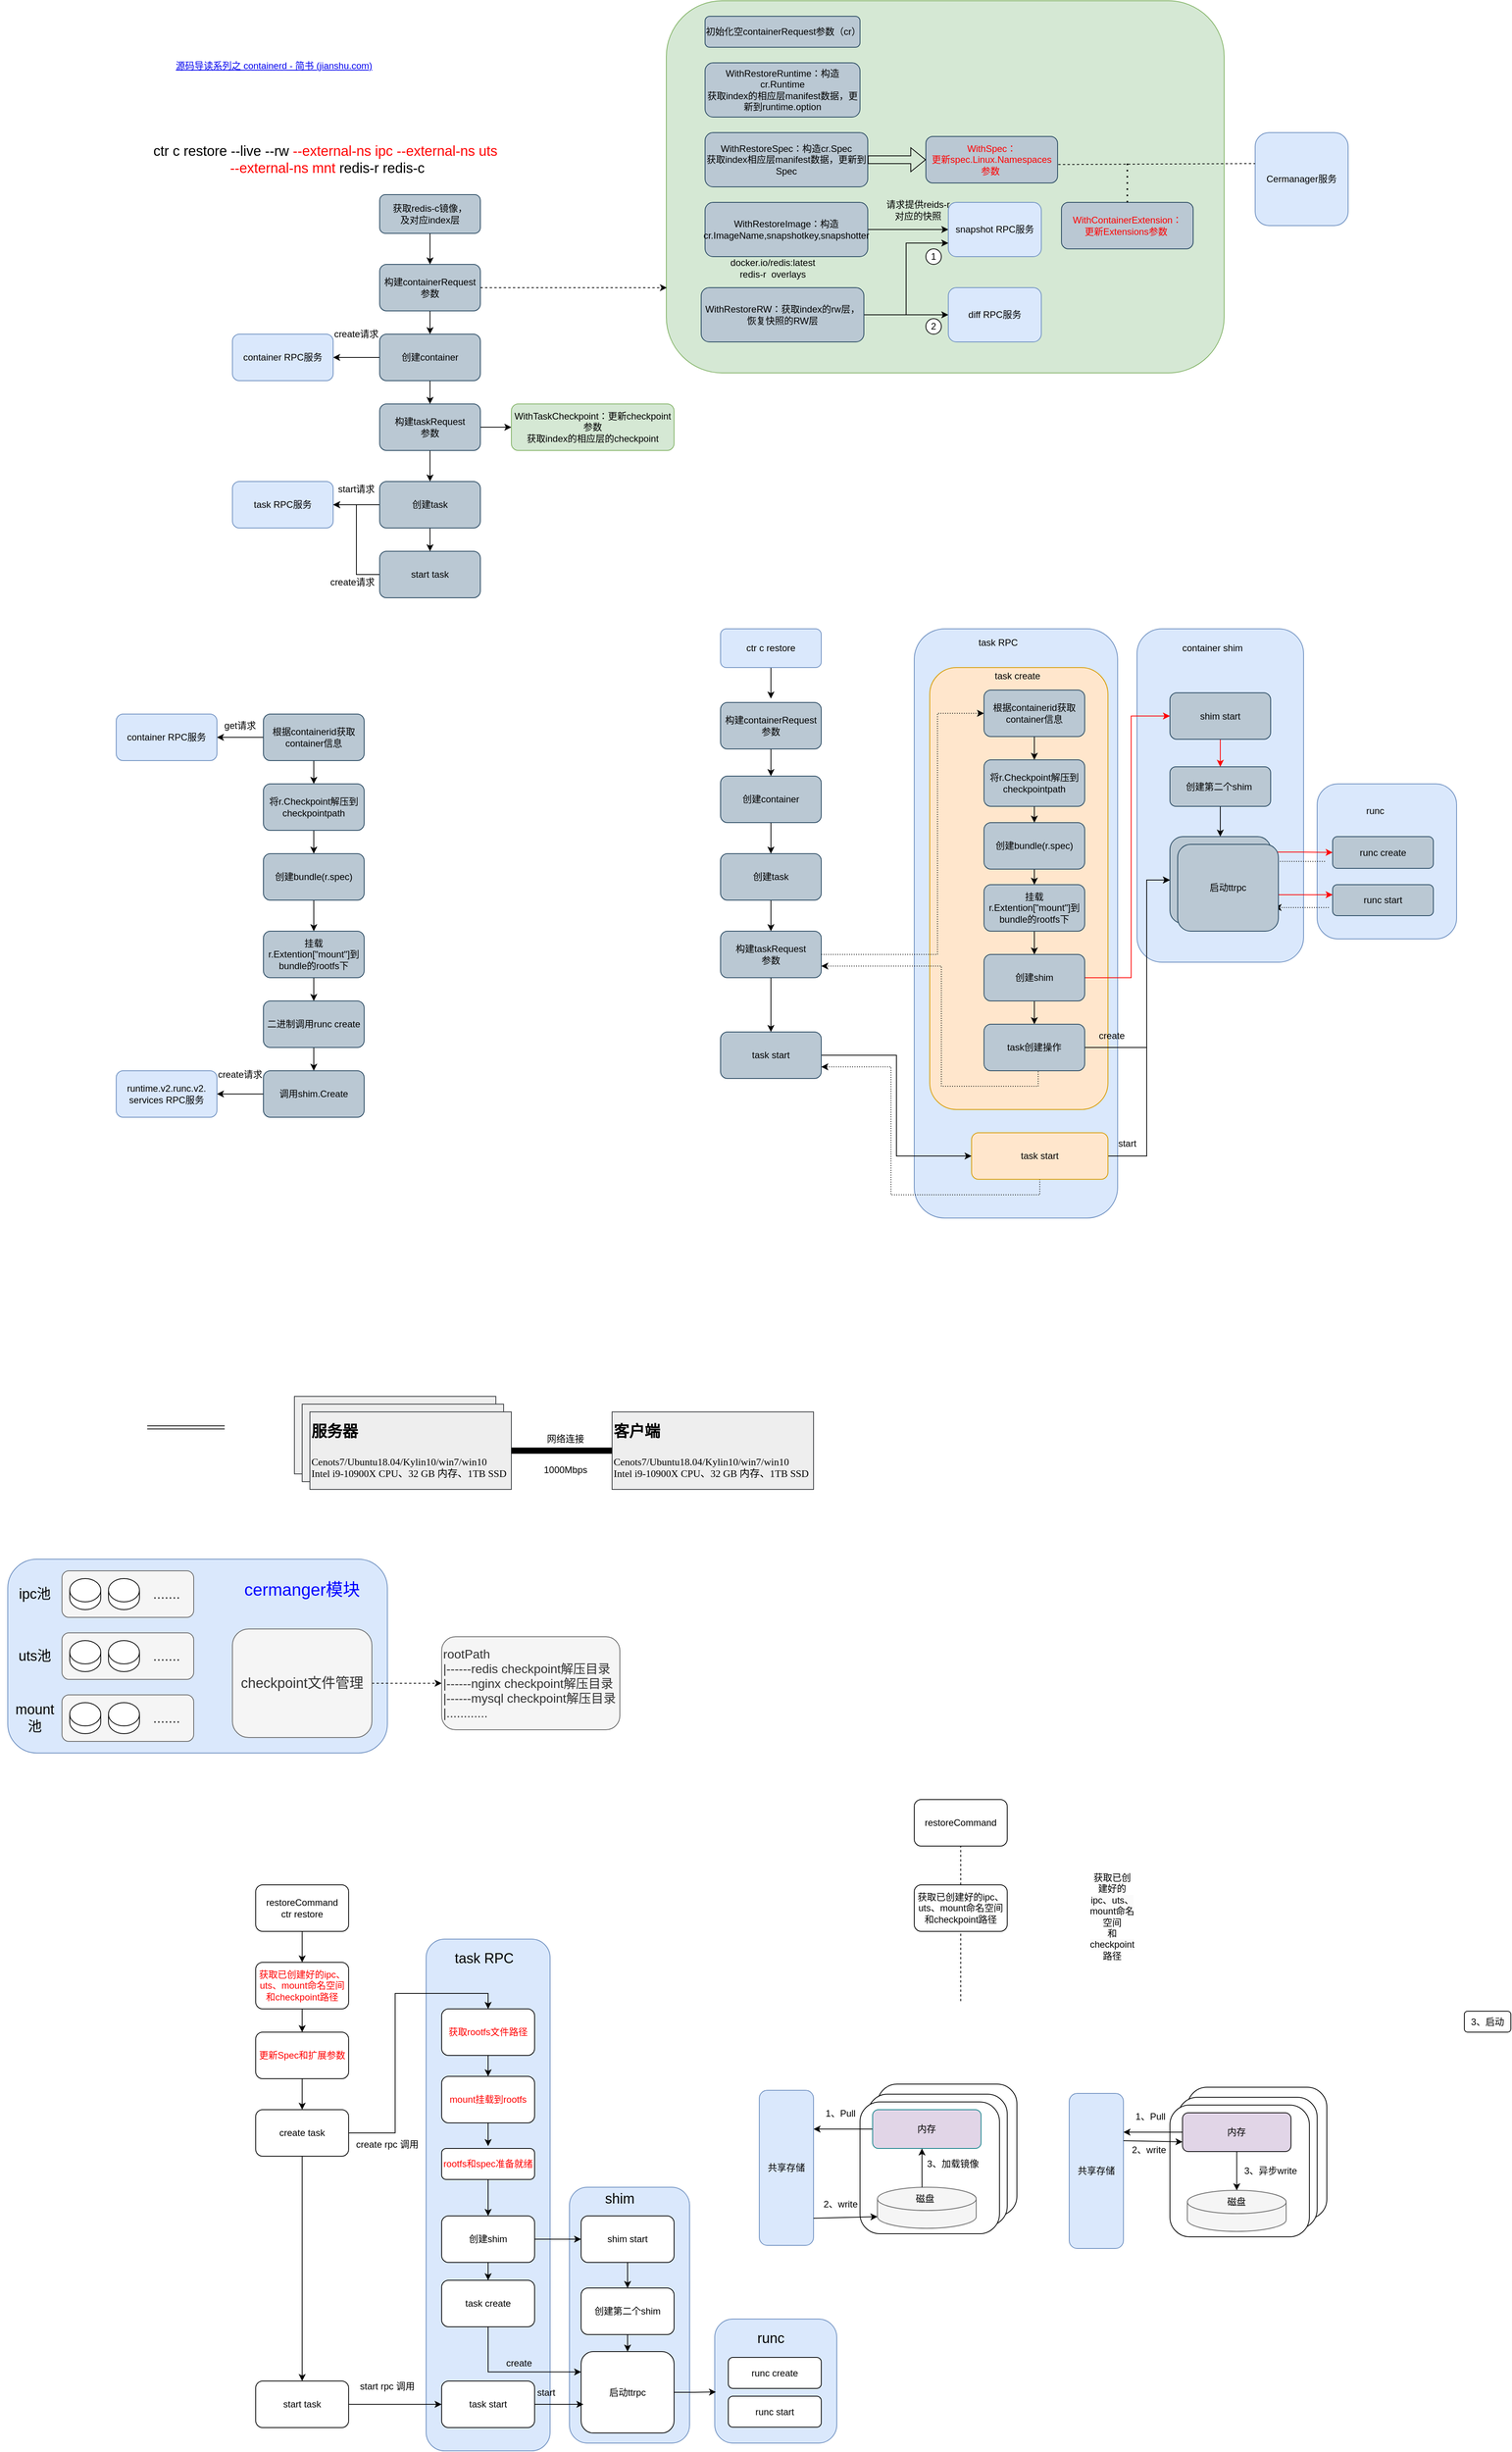 <mxfile version="24.2.5" type="github">
  <diagram name="第 1 页" id="x_MS6_Ee2cz8O1x8YKat">
    <mxGraphModel dx="2253" dy="759" grid="1" gridSize="10" guides="1" tooltips="1" connect="1" arrows="1" fold="1" page="1" pageScale="1" pageWidth="827" pageHeight="1169" math="0" shadow="0">
      <root>
        <mxCell id="0" />
        <mxCell id="1" parent="0" />
        <mxCell id="UQW9QOhCRBHaxZB-7SLx-107" value="" style="rounded=1;whiteSpace=wrap;html=1;" vertex="1" parent="1">
          <mxGeometry x="432.5" y="2967" width="180" height="170" as="geometry" />
        </mxCell>
        <mxCell id="UQW9QOhCRBHaxZB-7SLx-106" value="" style="rounded=1;whiteSpace=wrap;html=1;" vertex="1" parent="1">
          <mxGeometry x="420" y="2980" width="180" height="170" as="geometry" />
        </mxCell>
        <mxCell id="UQW9QOhCRBHaxZB-7SLx-92" value="" style="rounded=1;whiteSpace=wrap;html=1;" vertex="1" parent="1">
          <mxGeometry x="410" y="2990" width="180" height="170" as="geometry" />
        </mxCell>
        <mxCell id="UQW9QOhCRBHaxZB-7SLx-87" value="" style="rounded=1;whiteSpace=wrap;html=1;fillColor=#dae8fc;strokeColor=#6c8ebf;" vertex="1" parent="1">
          <mxGeometry x="-150" y="2780" width="160" height="660" as="geometry" />
        </mxCell>
        <mxCell id="UQW9QOhCRBHaxZB-7SLx-83" value="" style="rounded=1;whiteSpace=wrap;html=1;fillColor=#dae8fc;strokeColor=#6c8ebf;" vertex="1" parent="1">
          <mxGeometry x="35" y="3100" width="155" height="330" as="geometry" />
        </mxCell>
        <mxCell id="UQW9QOhCRBHaxZB-7SLx-78" value="shim" style="rounded=1;whiteSpace=wrap;html=1;fillColor=#dae8fc;strokeColor=#6c8ebf;" vertex="1" parent="1">
          <mxGeometry x="222.5" y="3270" width="157.5" height="160" as="geometry" />
        </mxCell>
        <mxCell id="UQW9QOhCRBHaxZB-7SLx-1" value="" style="rounded=1;whiteSpace=wrap;html=1;fillColor=#dae8fc;strokeColor=#6c8ebf;" vertex="1" parent="1">
          <mxGeometry x="-690" y="2290" width="490" height="250" as="geometry" />
        </mxCell>
        <mxCell id="UQW9QOhCRBHaxZB-7SLx-4" value="&lt;font style=&quot;font-size: 18px;&quot;&gt;&amp;nbsp; &amp;nbsp; &amp;nbsp; &amp;nbsp; &amp;nbsp; &amp;nbsp; &amp;nbsp; &amp;nbsp; &amp;nbsp; &amp;nbsp; .......&lt;/font&gt;" style="rounded=1;whiteSpace=wrap;html=1;fillColor=#f5f5f5;strokeColor=#666666;fontColor=#333333;" vertex="1" parent="1">
          <mxGeometry x="-620" y="2305" width="170" height="60" as="geometry" />
        </mxCell>
        <mxCell id="AYf74ydy0IhlOuEzGGXr-77" value="" style="rounded=1;whiteSpace=wrap;html=1;fillColor=#dae8fc;strokeColor=#6c8ebf;" parent="1" vertex="1">
          <mxGeometry x="1000" y="1290" width="180" height="200" as="geometry" />
        </mxCell>
        <mxCell id="AYf74ydy0IhlOuEzGGXr-75" value="" style="rounded=1;whiteSpace=wrap;html=1;fillColor=#dae8fc;strokeColor=#6c8ebf;" parent="1" vertex="1">
          <mxGeometry x="767.5" y="1090" width="215" height="430" as="geometry" />
        </mxCell>
        <mxCell id="AYf74ydy0IhlOuEzGGXr-44" value="" style="rounded=1;whiteSpace=wrap;html=1;fillColor=#dae8fc;strokeColor=#6c8ebf;" parent="1" vertex="1">
          <mxGeometry x="480" y="1090" width="262.5" height="760" as="geometry" />
        </mxCell>
        <mxCell id="AYf74ydy0IhlOuEzGGXr-59" value="shim start" style="rounded=1;whiteSpace=wrap;html=1;fillColor=#ffe6cc;strokeColor=#d79b00;" parent="1" vertex="1">
          <mxGeometry x="500" y="1140" width="230" height="570" as="geometry" />
        </mxCell>
        <mxCell id="vKevw-SKT2HIocogE-Wy-49" value="" style="rounded=1;whiteSpace=wrap;html=1;fillColor=#d5e8d4;strokeColor=#82b366;" parent="1" vertex="1">
          <mxGeometry x="160" y="280" width="720" height="480" as="geometry" />
        </mxCell>
        <mxCell id="vKevw-SKT2HIocogE-Wy-1" value="&lt;font style=&quot;font-size: 18px;&quot;&gt;ctr c restore --live --rw &lt;font style=&quot;font-size: 18px;&quot; color=&quot;#ff0000&quot;&gt;--external-ns ipc --external-ns uts&amp;nbsp;&lt;/font&gt;&lt;/font&gt;&lt;div&gt;&lt;font style=&quot;font-size: 18px;&quot;&gt;&lt;font style=&quot;font-size: 18px;&quot; color=&quot;#ff0000&quot;&gt;--external-ns mnt&lt;/font&gt; redis-r redis-c&lt;/font&gt;&lt;/div&gt;" style="text;html=1;align=center;verticalAlign=middle;whiteSpace=wrap;rounded=0;" parent="1" vertex="1">
          <mxGeometry x="-590" y="460" width="625" height="50" as="geometry" />
        </mxCell>
        <mxCell id="vKevw-SKT2HIocogE-Wy-44" style="edgeStyle=orthogonalEdgeStyle;rounded=0;orthogonalLoop=1;jettySize=auto;html=1;entryX=0.5;entryY=0;entryDx=0;entryDy=0;" parent="1" source="vKevw-SKT2HIocogE-Wy-2" target="vKevw-SKT2HIocogE-Wy-3" edge="1">
          <mxGeometry relative="1" as="geometry" />
        </mxCell>
        <mxCell id="vKevw-SKT2HIocogE-Wy-2" value="获取redis-c镜像，&lt;div&gt;及对应index层&lt;/div&gt;" style="rounded=1;whiteSpace=wrap;html=1;fillColor=#bac8d3;strokeColor=#23445d;" parent="1" vertex="1">
          <mxGeometry x="-210" y="530" width="130" height="50" as="geometry" />
        </mxCell>
        <mxCell id="vKevw-SKT2HIocogE-Wy-45" style="edgeStyle=orthogonalEdgeStyle;rounded=0;orthogonalLoop=1;jettySize=auto;html=1;entryX=0.5;entryY=0;entryDx=0;entryDy=0;" parent="1" source="vKevw-SKT2HIocogE-Wy-3" target="vKevw-SKT2HIocogE-Wy-31" edge="1">
          <mxGeometry relative="1" as="geometry" />
        </mxCell>
        <mxCell id="vKevw-SKT2HIocogE-Wy-3" value="构建containerRequest&lt;div&gt;参数&lt;/div&gt;" style="rounded=1;whiteSpace=wrap;html=1;fillColor=#bac8d3;strokeColor=#23445d;" parent="1" vertex="1">
          <mxGeometry x="-210" y="620" width="130" height="60" as="geometry" />
        </mxCell>
        <mxCell id="vKevw-SKT2HIocogE-Wy-4" value="初始化空containerRequest参数（cr）" style="rounded=1;whiteSpace=wrap;html=1;fillColor=#bac8d3;strokeColor=#23445d;" parent="1" vertex="1">
          <mxGeometry x="210" y="300" width="200" height="40" as="geometry" />
        </mxCell>
        <mxCell id="vKevw-SKT2HIocogE-Wy-5" value="&lt;div&gt;WithRestoreRuntime：构造cr.Runtime&lt;/div&gt;&lt;div&gt;&lt;span style=&quot;background-color: initial;&quot;&gt;获取index的相应层manifest数据，更新到runtime.option&lt;/span&gt;&lt;br&gt;&lt;/div&gt;" style="rounded=1;whiteSpace=wrap;html=1;fillColor=#bac8d3;strokeColor=#23445d;" parent="1" vertex="1">
          <mxGeometry x="210" y="360" width="200" height="70" as="geometry" />
        </mxCell>
        <mxCell id="vKevw-SKT2HIocogE-Wy-6" value="&lt;div&gt;WithRestoreSpec：构造cr.Spec&lt;/div&gt;&lt;div&gt;&lt;span style=&quot;background-color: initial;&quot;&gt;获取index相应层manifest数据，更新到Spec&lt;/span&gt;&lt;br&gt;&lt;/div&gt;" style="rounded=1;whiteSpace=wrap;html=1;fillColor=#bac8d3;strokeColor=#23445d;" parent="1" vertex="1">
          <mxGeometry x="210" y="450" width="210" height="70" as="geometry" />
        </mxCell>
        <mxCell id="vKevw-SKT2HIocogE-Wy-25" style="edgeStyle=orthogonalEdgeStyle;rounded=0;orthogonalLoop=1;jettySize=auto;html=1;entryX=0;entryY=0.5;entryDx=0;entryDy=0;" parent="1" source="vKevw-SKT2HIocogE-Wy-7" target="vKevw-SKT2HIocogE-Wy-14" edge="1">
          <mxGeometry relative="1" as="geometry" />
        </mxCell>
        <mxCell id="vKevw-SKT2HIocogE-Wy-7" value="&lt;div&gt;WithRestoreImage：构造cr.ImageName,snapshotkey,snapshotter&lt;/div&gt;" style="rounded=1;whiteSpace=wrap;html=1;fillColor=#bac8d3;strokeColor=#23445d;" parent="1" vertex="1">
          <mxGeometry x="210" y="540" width="210" height="70" as="geometry" />
        </mxCell>
        <mxCell id="vKevw-SKT2HIocogE-Wy-13" value="docker.io/redis:latest&lt;div&gt;redis-r&amp;nbsp;&amp;nbsp;&lt;span style=&quot;background-color: initial;&quot;&gt;overlays&lt;/span&gt;&lt;/div&gt;" style="text;html=1;align=center;verticalAlign=middle;whiteSpace=wrap;rounded=0;" parent="1" vertex="1">
          <mxGeometry x="210" y="595" width="175" height="60" as="geometry" />
        </mxCell>
        <mxCell id="vKevw-SKT2HIocogE-Wy-14" value="snapshot RPC服务" style="rounded=1;whiteSpace=wrap;html=1;fillColor=#dae8fc;strokeColor=#6c8ebf;" parent="1" vertex="1">
          <mxGeometry x="524" y="540" width="120" height="70" as="geometry" />
        </mxCell>
        <mxCell id="vKevw-SKT2HIocogE-Wy-16" value="请求提供reids-r&lt;div&gt;对应的快照&lt;/div&gt;" style="text;html=1;align=center;verticalAlign=middle;whiteSpace=wrap;rounded=0;" parent="1" vertex="1">
          <mxGeometry x="425" y="520" width="120" height="60" as="geometry" />
        </mxCell>
        <mxCell id="vKevw-SKT2HIocogE-Wy-20" style="edgeStyle=orthogonalEdgeStyle;rounded=0;orthogonalLoop=1;jettySize=auto;html=1;entryX=0;entryY=0.75;entryDx=0;entryDy=0;" parent="1" source="vKevw-SKT2HIocogE-Wy-18" target="vKevw-SKT2HIocogE-Wy-14" edge="1">
          <mxGeometry relative="1" as="geometry" />
        </mxCell>
        <mxCell id="vKevw-SKT2HIocogE-Wy-21" style="edgeStyle=orthogonalEdgeStyle;rounded=0;orthogonalLoop=1;jettySize=auto;html=1;entryX=0;entryY=0.5;entryDx=0;entryDy=0;" parent="1" source="vKevw-SKT2HIocogE-Wy-18" target="vKevw-SKT2HIocogE-Wy-19" edge="1">
          <mxGeometry relative="1" as="geometry" />
        </mxCell>
        <mxCell id="vKevw-SKT2HIocogE-Wy-18" value="&lt;div&gt;WithRestoreRW：获取index的rw层，恢复快照的RW层&lt;/div&gt;" style="rounded=1;whiteSpace=wrap;html=1;fillColor=#bac8d3;strokeColor=#23445d;" parent="1" vertex="1">
          <mxGeometry x="205" y="650" width="210" height="70" as="geometry" />
        </mxCell>
        <mxCell id="vKevw-SKT2HIocogE-Wy-19" value="diff RPC服务" style="rounded=1;whiteSpace=wrap;html=1;fillColor=#dae8fc;strokeColor=#6c8ebf;" parent="1" vertex="1">
          <mxGeometry x="524" y="650" width="120" height="70" as="geometry" />
        </mxCell>
        <mxCell id="vKevw-SKT2HIocogE-Wy-22" value="1" style="ellipse;whiteSpace=wrap;html=1;aspect=fixed;" parent="1" vertex="1">
          <mxGeometry x="495" y="600" width="20" height="20" as="geometry" />
        </mxCell>
        <mxCell id="vKevw-SKT2HIocogE-Wy-23" value="2" style="ellipse;whiteSpace=wrap;html=1;aspect=fixed;" parent="1" vertex="1">
          <mxGeometry x="495" y="690" width="20" height="20" as="geometry" />
        </mxCell>
        <mxCell id="vKevw-SKT2HIocogE-Wy-33" style="edgeStyle=orthogonalEdgeStyle;rounded=0;orthogonalLoop=1;jettySize=auto;html=1;entryX=1;entryY=0.5;entryDx=0;entryDy=0;" parent="1" source="vKevw-SKT2HIocogE-Wy-31" target="vKevw-SKT2HIocogE-Wy-32" edge="1">
          <mxGeometry relative="1" as="geometry" />
        </mxCell>
        <mxCell id="vKevw-SKT2HIocogE-Wy-46" style="edgeStyle=orthogonalEdgeStyle;rounded=0;orthogonalLoop=1;jettySize=auto;html=1;entryX=0.5;entryY=0;entryDx=0;entryDy=0;" parent="1" source="vKevw-SKT2HIocogE-Wy-31" target="vKevw-SKT2HIocogE-Wy-34" edge="1">
          <mxGeometry relative="1" as="geometry" />
        </mxCell>
        <mxCell id="vKevw-SKT2HIocogE-Wy-31" value="创建container" style="rounded=1;whiteSpace=wrap;html=1;fillColor=#bac8d3;strokeColor=#23445d;" parent="1" vertex="1">
          <mxGeometry x="-210" y="710" width="130" height="60" as="geometry" />
        </mxCell>
        <mxCell id="vKevw-SKT2HIocogE-Wy-32" value="container RPC服务" style="rounded=1;whiteSpace=wrap;html=1;fillColor=#dae8fc;strokeColor=#6c8ebf;" parent="1" vertex="1">
          <mxGeometry x="-400" y="710" width="130" height="60" as="geometry" />
        </mxCell>
        <mxCell id="vKevw-SKT2HIocogE-Wy-52" style="edgeStyle=orthogonalEdgeStyle;rounded=0;orthogonalLoop=1;jettySize=auto;html=1;entryX=0.5;entryY=0;entryDx=0;entryDy=0;" parent="1" source="vKevw-SKT2HIocogE-Wy-34" target="vKevw-SKT2HIocogE-Wy-51" edge="1">
          <mxGeometry relative="1" as="geometry" />
        </mxCell>
        <mxCell id="vKevw-SKT2HIocogE-Wy-57" style="edgeStyle=orthogonalEdgeStyle;rounded=0;orthogonalLoop=1;jettySize=auto;html=1;entryX=0;entryY=0.5;entryDx=0;entryDy=0;" parent="1" source="vKevw-SKT2HIocogE-Wy-34" target="vKevw-SKT2HIocogE-Wy-35" edge="1">
          <mxGeometry relative="1" as="geometry" />
        </mxCell>
        <mxCell id="vKevw-SKT2HIocogE-Wy-34" value="构建taskRequest&lt;div&gt;参数&lt;/div&gt;" style="rounded=1;whiteSpace=wrap;html=1;fillColor=#bac8d3;strokeColor=#23445d;" parent="1" vertex="1">
          <mxGeometry x="-210" y="800" width="130" height="60" as="geometry" />
        </mxCell>
        <mxCell id="vKevw-SKT2HIocogE-Wy-35" value="&lt;div&gt;WithTaskCheckpoint：更新checkpoint参数&lt;/div&gt;&lt;div&gt;获取index的相应层的&lt;span style=&quot;background-color: initial;&quot;&gt;checkpoint&lt;/span&gt;&lt;/div&gt;" style="rounded=1;whiteSpace=wrap;html=1;fillColor=#d5e8d4;strokeColor=#82b366;" parent="1" vertex="1">
          <mxGeometry x="-40" y="800" width="210" height="60" as="geometry" />
        </mxCell>
        <mxCell id="vKevw-SKT2HIocogE-Wy-36" value="task RPC服务" style="rounded=1;whiteSpace=wrap;html=1;fillColor=#dae8fc;strokeColor=#6c8ebf;" parent="1" vertex="1">
          <mxGeometry x="-400" y="900" width="130" height="60" as="geometry" />
        </mxCell>
        <mxCell id="vKevw-SKT2HIocogE-Wy-37" value="create请求" style="text;html=1;align=center;verticalAlign=middle;whiteSpace=wrap;rounded=0;" parent="1" vertex="1">
          <mxGeometry x="-300" y="680" width="120" height="60" as="geometry" />
        </mxCell>
        <mxCell id="vKevw-SKT2HIocogE-Wy-38" value="create请求" style="text;html=1;align=center;verticalAlign=middle;whiteSpace=wrap;rounded=0;" parent="1" vertex="1">
          <mxGeometry x="-290" y="1010" width="90" height="40" as="geometry" />
        </mxCell>
        <mxCell id="vKevw-SKT2HIocogE-Wy-41" style="edgeStyle=orthogonalEdgeStyle;rounded=0;orthogonalLoop=1;jettySize=auto;html=1;entryX=1;entryY=0.5;entryDx=0;entryDy=0;" parent="1" source="vKevw-SKT2HIocogE-Wy-40" target="vKevw-SKT2HIocogE-Wy-36" edge="1">
          <mxGeometry relative="1" as="geometry" />
        </mxCell>
        <mxCell id="vKevw-SKT2HIocogE-Wy-40" value="start task" style="rounded=1;whiteSpace=wrap;html=1;fillColor=#bac8d3;strokeColor=#23445d;" parent="1" vertex="1">
          <mxGeometry x="-210" y="990" width="130" height="60" as="geometry" />
        </mxCell>
        <mxCell id="vKevw-SKT2HIocogE-Wy-42" value="start请求" style="text;html=1;align=center;verticalAlign=middle;whiteSpace=wrap;rounded=0;" parent="1" vertex="1">
          <mxGeometry x="-285" y="890" width="90" height="40" as="geometry" />
        </mxCell>
        <mxCell id="vKevw-SKT2HIocogE-Wy-53" style="edgeStyle=orthogonalEdgeStyle;rounded=0;orthogonalLoop=1;jettySize=auto;html=1;entryX=0.5;entryY=0;entryDx=0;entryDy=0;" parent="1" source="vKevw-SKT2HIocogE-Wy-51" target="vKevw-SKT2HIocogE-Wy-40" edge="1">
          <mxGeometry relative="1" as="geometry" />
        </mxCell>
        <mxCell id="vKevw-SKT2HIocogE-Wy-55" style="edgeStyle=orthogonalEdgeStyle;rounded=0;orthogonalLoop=1;jettySize=auto;html=1;entryX=1;entryY=0.5;entryDx=0;entryDy=0;" parent="1" source="vKevw-SKT2HIocogE-Wy-51" target="vKevw-SKT2HIocogE-Wy-36" edge="1">
          <mxGeometry relative="1" as="geometry" />
        </mxCell>
        <mxCell id="vKevw-SKT2HIocogE-Wy-51" value="创建task" style="rounded=1;whiteSpace=wrap;html=1;fillColor=#bac8d3;strokeColor=#23445d;" parent="1" vertex="1">
          <mxGeometry x="-210" y="900" width="130" height="60" as="geometry" />
        </mxCell>
        <mxCell id="vKevw-SKT2HIocogE-Wy-58" value="&lt;font color=&quot;#ff0000&quot;&gt;WithSpec：&lt;/font&gt;&lt;div&gt;&lt;font color=&quot;#ff0000&quot;&gt;更新&lt;span style=&quot;background-color: initial;&quot;&gt;spec.Linux.Namespaces&lt;/span&gt;&lt;/font&gt;&lt;div&gt;&lt;span style=&quot;background-color: initial;&quot;&gt;&lt;font color=&quot;#ff0000&quot;&gt;参数&amp;nbsp;&lt;/font&gt;&lt;/span&gt;&lt;/div&gt;&lt;/div&gt;" style="rounded=1;whiteSpace=wrap;html=1;fillColor=#bac8d3;strokeColor=#23445d;" parent="1" vertex="1">
          <mxGeometry x="495" y="455" width="170" height="60" as="geometry" />
        </mxCell>
        <mxCell id="vKevw-SKT2HIocogE-Wy-59" value="&lt;div&gt;&lt;font color=&quot;#ff0000&quot;&gt;WithContainerExtension&lt;span style=&quot;background-color: initial;&quot;&gt;：&lt;/span&gt;&lt;/font&gt;&lt;/div&gt;&lt;div&gt;&lt;font color=&quot;#ff0000&quot;&gt;更新&lt;span style=&quot;background-color: initial;&quot;&gt;Extensions&lt;/span&gt;&lt;span style=&quot;background-color: initial;&quot;&gt;参数&amp;nbsp;&lt;/span&gt;&lt;/font&gt;&lt;/div&gt;" style="rounded=1;whiteSpace=wrap;html=1;fillColor=#bac8d3;strokeColor=#23445d;" parent="1" vertex="1">
          <mxGeometry x="670" y="540" width="170" height="60" as="geometry" />
        </mxCell>
        <mxCell id="vKevw-SKT2HIocogE-Wy-61" value="" style="shape=flexArrow;endArrow=classic;html=1;rounded=0;exitX=1;exitY=0.5;exitDx=0;exitDy=0;entryX=0;entryY=0.5;entryDx=0;entryDy=0;" parent="1" source="vKevw-SKT2HIocogE-Wy-6" target="vKevw-SKT2HIocogE-Wy-58" edge="1">
          <mxGeometry width="50" height="50" relative="1" as="geometry">
            <mxPoint x="450" y="470" as="sourcePoint" />
            <mxPoint x="500" y="420" as="targetPoint" />
          </mxGeometry>
        </mxCell>
        <mxCell id="vKevw-SKT2HIocogE-Wy-63" value="Cermanager服务" style="rounded=1;whiteSpace=wrap;html=1;fillColor=#dae8fc;strokeColor=#6c8ebf;" parent="1" vertex="1">
          <mxGeometry x="920" y="450" width="120" height="120" as="geometry" />
        </mxCell>
        <mxCell id="vKevw-SKT2HIocogE-Wy-64" value="" style="endArrow=none;dashed=1;html=1;rounded=0;exitX=1.005;exitY=0.603;exitDx=0;exitDy=0;exitPerimeter=0;entryX=0;entryY=0.333;entryDx=0;entryDy=0;entryPerimeter=0;" parent="1" source="vKevw-SKT2HIocogE-Wy-58" target="vKevw-SKT2HIocogE-Wy-63" edge="1">
          <mxGeometry width="50" height="50" relative="1" as="geometry">
            <mxPoint x="700" y="500" as="sourcePoint" />
            <mxPoint x="750" y="450" as="targetPoint" />
          </mxGeometry>
        </mxCell>
        <mxCell id="vKevw-SKT2HIocogE-Wy-66" value="" style="endArrow=none;dashed=1;html=1;dashPattern=1 3;strokeWidth=2;rounded=0;exitX=0.5;exitY=0;exitDx=0;exitDy=0;" parent="1" source="vKevw-SKT2HIocogE-Wy-59" edge="1">
          <mxGeometry width="50" height="50" relative="1" as="geometry">
            <mxPoint x="740" y="460" as="sourcePoint" />
            <mxPoint x="755" y="490" as="targetPoint" />
          </mxGeometry>
        </mxCell>
        <mxCell id="vKevw-SKT2HIocogE-Wy-69" value="&lt;a href=&quot;https://www.jianshu.com/p/d8f6c40280f8&quot;&gt;源码导读系列之 containerd - 简书 (jianshu.com)&lt;/a&gt;" style="text;whiteSpace=wrap;html=1;" parent="1" vertex="1">
          <mxGeometry x="-475" y="350" width="680" height="40" as="geometry" />
        </mxCell>
        <mxCell id="H6_Y6PMwABdbh03h6sx2-14" value="" style="rounded=0;whiteSpace=wrap;html=1;fillColor=#eeeeee;strokeColor=#36393d;" parent="1" vertex="1">
          <mxGeometry x="-320" y="2080" width="260" height="100" as="geometry" />
        </mxCell>
        <mxCell id="H6_Y6PMwABdbh03h6sx2-15" value="" style="rounded=0;whiteSpace=wrap;html=1;fillColor=#eeeeee;strokeColor=#36393d;" parent="1" vertex="1">
          <mxGeometry x="-310" y="2090" width="260" height="100" as="geometry" />
        </mxCell>
        <mxCell id="H6_Y6PMwABdbh03h6sx2-16" value="&lt;font size=&quot;1&quot; style=&quot;&quot;&gt;&lt;b style=&quot;font-size: 20px;&quot;&gt;服务器&lt;/b&gt;&lt;/font&gt;&lt;div&gt;&lt;span style=&quot;font-size: 16px;&quot;&gt;&lt;br&gt;&lt;/span&gt;&lt;div&gt;&lt;span style=&quot;background-color: initial; font-family: &amp;quot;Times New Roman&amp;quot;; font-size: 13px;&quot;&gt;&lt;font style=&quot;font-size: 13px;&quot;&gt;Cenots7/Ubuntu18.04/Kylin10/win7/win10&lt;/font&gt;&lt;/span&gt;&lt;div style=&quot;font-size: 13px;&quot;&gt;&lt;font style=&quot;font-size: 13px;&quot;&gt;&lt;font style=&quot;background-color: initial; font-size: 13px;&quot; face=&quot;Times New Roman&quot;&gt;Intel&lt;/font&gt;&lt;span style=&quot;background-color: initial; font-family: &amp;quot;Times New Roman&amp;quot;;&quot;&gt;&amp;nbsp;&lt;/span&gt;&lt;span style=&quot;background-color: initial; font-family: 宋体;&quot;&gt;&lt;font style=&quot;font-size: 13px;&quot; face=&quot;Times New Roman&quot;&gt;i&lt;/font&gt;&lt;/span&gt;&lt;span style=&quot;background-color: initial; font-family: &amp;quot;Times New Roman&amp;quot;;&quot;&gt;9-10900&lt;/span&gt;&lt;span style=&quot;background-color: initial; font-family: 宋体;&quot;&gt;&lt;font style=&quot;font-size: 13px;&quot; face=&quot;Times New Roman&quot;&gt;X&lt;/font&gt;&lt;/span&gt;&lt;span style=&quot;background-color: initial; font-family: &amp;quot;Times New Roman&amp;quot;;&quot;&gt;&amp;nbsp;&lt;/span&gt;&lt;span style=&quot;background-color: initial; font-family: 宋体;&quot;&gt;&lt;font style=&quot;font-size: 13px;&quot; face=&quot;Times New Roman&quot;&gt;CPU&lt;/font&gt;&lt;/span&gt;&lt;span style=&quot;background-color: initial; font-family: &amp;quot;Times New Roman&amp;quot;;&quot;&gt;&lt;font style=&quot;font-size: 13px;&quot; face=&quot;宋体&quot;&gt;、&lt;/font&gt;32&amp;nbsp;&lt;/span&gt;&lt;span style=&quot;background-color: initial; font-family: 宋体;&quot;&gt;&lt;font style=&quot;font-size: 13px;&quot; face=&quot;Times New Roman&quot;&gt;GB&lt;/font&gt;&lt;/span&gt;&lt;span style=&quot;background-color: initial; font-family: &amp;quot;Times New Roman&amp;quot;;&quot;&gt;&amp;nbsp;&lt;/span&gt;&lt;span style=&quot;background-color: initial; font-family: 宋体;&quot;&gt;&lt;font style=&quot;font-size: 13px;&quot; face=&quot;宋体&quot;&gt;内存、&lt;/font&gt;&lt;font style=&quot;font-size: 13px;&quot; face=&quot;Times New Roman&quot;&gt;1&lt;/font&gt;&lt;/span&gt;&lt;span style=&quot;background-color: initial; font-family: &amp;quot;Times New Roman&amp;quot;;&quot;&gt;TB&amp;nbsp;&lt;/span&gt;&lt;span style=&quot;background-color: initial; font-family: 宋体;&quot;&gt;&lt;font style=&quot;font-size: 13px;&quot; face=&quot;Times New Roman&quot;&gt;SSD&lt;/font&gt;&lt;/span&gt;&lt;/font&gt;&lt;/div&gt;&lt;/div&gt;&lt;/div&gt;" style="rounded=0;whiteSpace=wrap;html=1;align=left;fillColor=#eeeeee;strokeColor=#36393d;" parent="1" vertex="1">
          <mxGeometry x="-300" y="2100" width="260" height="100" as="geometry" />
        </mxCell>
        <mxCell id="H6_Y6PMwABdbh03h6sx2-17" value="&lt;font size=&quot;1&quot; style=&quot;&quot;&gt;&lt;b style=&quot;font-size: 20px;&quot;&gt;客户端&lt;/b&gt;&lt;/font&gt;&lt;div&gt;&lt;span style=&quot;font-size: 16px;&quot;&gt;&lt;br&gt;&lt;/span&gt;&lt;div&gt;&lt;span style=&quot;background-color: initial; font-family: &amp;quot;Times New Roman&amp;quot;; font-size: 13px;&quot;&gt;&lt;font style=&quot;font-size: 13px;&quot;&gt;Cenots7/Ubuntu18.04/Kylin10/win7/win10&lt;/font&gt;&lt;/span&gt;&lt;div style=&quot;font-size: 13px;&quot;&gt;&lt;font style=&quot;font-size: 13px;&quot;&gt;&lt;font style=&quot;background-color: initial; font-size: 13px;&quot; face=&quot;Times New Roman&quot;&gt;Intel&lt;/font&gt;&lt;span style=&quot;background-color: initial; font-family: &amp;quot;Times New Roman&amp;quot;;&quot;&gt;&amp;nbsp;&lt;/span&gt;&lt;span style=&quot;background-color: initial; font-family: 宋体;&quot;&gt;&lt;font style=&quot;font-size: 13px;&quot; face=&quot;Times New Roman&quot;&gt;i&lt;/font&gt;&lt;/span&gt;&lt;span style=&quot;background-color: initial; font-family: &amp;quot;Times New Roman&amp;quot;;&quot;&gt;9-10900&lt;/span&gt;&lt;span style=&quot;background-color: initial; font-family: 宋体;&quot;&gt;&lt;font style=&quot;font-size: 13px;&quot; face=&quot;Times New Roman&quot;&gt;X&lt;/font&gt;&lt;/span&gt;&lt;span style=&quot;background-color: initial; font-family: &amp;quot;Times New Roman&amp;quot;;&quot;&gt;&amp;nbsp;&lt;/span&gt;&lt;span style=&quot;background-color: initial; font-family: 宋体;&quot;&gt;&lt;font style=&quot;font-size: 13px;&quot; face=&quot;Times New Roman&quot;&gt;CPU&lt;/font&gt;&lt;/span&gt;&lt;span style=&quot;background-color: initial; font-family: &amp;quot;Times New Roman&amp;quot;;&quot;&gt;&lt;font style=&quot;font-size: 13px;&quot; face=&quot;宋体&quot;&gt;、&lt;/font&gt;32&amp;nbsp;&lt;/span&gt;&lt;span style=&quot;background-color: initial; font-family: 宋体;&quot;&gt;&lt;font style=&quot;font-size: 13px;&quot; face=&quot;Times New Roman&quot;&gt;GB&lt;/font&gt;&lt;/span&gt;&lt;span style=&quot;background-color: initial; font-family: &amp;quot;Times New Roman&amp;quot;;&quot;&gt;&amp;nbsp;&lt;/span&gt;&lt;span style=&quot;background-color: initial; font-family: 宋体;&quot;&gt;&lt;font style=&quot;font-size: 13px;&quot; face=&quot;宋体&quot;&gt;内存、&lt;/font&gt;&lt;font style=&quot;font-size: 13px;&quot; face=&quot;Times New Roman&quot;&gt;1&lt;/font&gt;&lt;/span&gt;&lt;span style=&quot;background-color: initial; font-family: &amp;quot;Times New Roman&amp;quot;;&quot;&gt;TB&amp;nbsp;&lt;/span&gt;&lt;span style=&quot;background-color: initial; font-family: 宋体;&quot;&gt;&lt;font style=&quot;font-size: 13px;&quot; face=&quot;Times New Roman&quot;&gt;SSD&lt;/font&gt;&lt;/span&gt;&lt;/font&gt;&lt;/div&gt;&lt;/div&gt;&lt;/div&gt;" style="rounded=0;whiteSpace=wrap;html=1;align=left;fillColor=#eeeeee;strokeColor=#36393d;" parent="1" vertex="1">
          <mxGeometry x="90" y="2100" width="260" height="100" as="geometry" />
        </mxCell>
        <mxCell id="H6_Y6PMwABdbh03h6sx2-18" value="" style="shape=link;html=1;rounded=0;" parent="1" edge="1">
          <mxGeometry width="100" relative="1" as="geometry">
            <mxPoint x="-510" y="2120" as="sourcePoint" />
            <mxPoint x="-410" y="2120" as="targetPoint" />
          </mxGeometry>
        </mxCell>
        <mxCell id="H6_Y6PMwABdbh03h6sx2-19" value="" style="endArrow=none;html=1;rounded=0;entryX=0;entryY=0.5;entryDx=0;entryDy=0;strokeWidth=8;" parent="1" target="H6_Y6PMwABdbh03h6sx2-17" edge="1">
          <mxGeometry width="50" height="50" relative="1" as="geometry">
            <mxPoint x="-40" y="2150" as="sourcePoint" />
            <mxPoint x="10" y="2100" as="targetPoint" />
          </mxGeometry>
        </mxCell>
        <mxCell id="H6_Y6PMwABdbh03h6sx2-20" value="网络连接" style="text;html=1;align=center;verticalAlign=middle;whiteSpace=wrap;rounded=0;" parent="1" vertex="1">
          <mxGeometry y="2120" width="60" height="30" as="geometry" />
        </mxCell>
        <mxCell id="H6_Y6PMwABdbh03h6sx2-21" value="1000Mbps" style="text;html=1;align=center;verticalAlign=middle;whiteSpace=wrap;rounded=0;" parent="1" vertex="1">
          <mxGeometry y="2160" width="60" height="30" as="geometry" />
        </mxCell>
        <mxCell id="H6_Y6PMwABdbh03h6sx2-24" style="edgeStyle=orthogonalEdgeStyle;rounded=0;orthogonalLoop=1;jettySize=auto;html=1;entryX=1;entryY=0.5;entryDx=0;entryDy=0;" parent="1" source="H6_Y6PMwABdbh03h6sx2-22" target="H6_Y6PMwABdbh03h6sx2-23" edge="1">
          <mxGeometry relative="1" as="geometry" />
        </mxCell>
        <mxCell id="H6_Y6PMwABdbh03h6sx2-27" style="edgeStyle=orthogonalEdgeStyle;rounded=0;orthogonalLoop=1;jettySize=auto;html=1;entryX=0.5;entryY=0;entryDx=0;entryDy=0;" parent="1" source="H6_Y6PMwABdbh03h6sx2-22" target="H6_Y6PMwABdbh03h6sx2-26" edge="1">
          <mxGeometry relative="1" as="geometry" />
        </mxCell>
        <mxCell id="H6_Y6PMwABdbh03h6sx2-22" value="根据containerid获取container信息" style="rounded=1;whiteSpace=wrap;html=1;fillColor=#bac8d3;strokeColor=#23445d;" parent="1" vertex="1">
          <mxGeometry x="-360" y="1200" width="130" height="60" as="geometry" />
        </mxCell>
        <mxCell id="H6_Y6PMwABdbh03h6sx2-23" value="container RPC服务" style="rounded=1;whiteSpace=wrap;html=1;fillColor=#dae8fc;strokeColor=#6c8ebf;" parent="1" vertex="1">
          <mxGeometry x="-550" y="1200" width="130" height="60" as="geometry" />
        </mxCell>
        <mxCell id="H6_Y6PMwABdbh03h6sx2-25" value="get请求" style="text;html=1;align=center;verticalAlign=middle;whiteSpace=wrap;rounded=0;" parent="1" vertex="1">
          <mxGeometry x="-420" y="1200" width="60" height="30" as="geometry" />
        </mxCell>
        <mxCell id="H6_Y6PMwABdbh03h6sx2-31" style="edgeStyle=orthogonalEdgeStyle;rounded=0;orthogonalLoop=1;jettySize=auto;html=1;entryX=0.5;entryY=0;entryDx=0;entryDy=0;" parent="1" source="H6_Y6PMwABdbh03h6sx2-26" target="H6_Y6PMwABdbh03h6sx2-28" edge="1">
          <mxGeometry relative="1" as="geometry" />
        </mxCell>
        <mxCell id="H6_Y6PMwABdbh03h6sx2-26" value="将r.Checkpoint解压到checkpointpath" style="rounded=1;whiteSpace=wrap;html=1;fillColor=#bac8d3;strokeColor=#23445d;" parent="1" vertex="1">
          <mxGeometry x="-360" y="1290" width="130" height="60" as="geometry" />
        </mxCell>
        <mxCell id="H6_Y6PMwABdbh03h6sx2-32" style="edgeStyle=orthogonalEdgeStyle;rounded=0;orthogonalLoop=1;jettySize=auto;html=1;entryX=0.5;entryY=0;entryDx=0;entryDy=0;" parent="1" source="H6_Y6PMwABdbh03h6sx2-28" target="H6_Y6PMwABdbh03h6sx2-29" edge="1">
          <mxGeometry relative="1" as="geometry" />
        </mxCell>
        <mxCell id="H6_Y6PMwABdbh03h6sx2-28" value="创建bundle(r.spec)" style="rounded=1;whiteSpace=wrap;html=1;fillColor=#bac8d3;strokeColor=#23445d;" parent="1" vertex="1">
          <mxGeometry x="-360" y="1380" width="130" height="60" as="geometry" />
        </mxCell>
        <mxCell id="H6_Y6PMwABdbh03h6sx2-33" style="edgeStyle=orthogonalEdgeStyle;rounded=0;orthogonalLoop=1;jettySize=auto;html=1;entryX=0.5;entryY=0;entryDx=0;entryDy=0;" parent="1" source="H6_Y6PMwABdbh03h6sx2-29" target="H6_Y6PMwABdbh03h6sx2-30" edge="1">
          <mxGeometry relative="1" as="geometry" />
        </mxCell>
        <mxCell id="H6_Y6PMwABdbh03h6sx2-29" value="挂载r.Extention[&quot;mount&quot;]到bundle的rootfs下" style="rounded=1;whiteSpace=wrap;html=1;fillColor=#bac8d3;strokeColor=#23445d;" parent="1" vertex="1">
          <mxGeometry x="-360" y="1480" width="130" height="60" as="geometry" />
        </mxCell>
        <mxCell id="H6_Y6PMwABdbh03h6sx2-36" style="edgeStyle=orthogonalEdgeStyle;rounded=0;orthogonalLoop=1;jettySize=auto;html=1;entryX=0.5;entryY=0;entryDx=0;entryDy=0;" parent="1" source="H6_Y6PMwABdbh03h6sx2-30" target="H6_Y6PMwABdbh03h6sx2-34" edge="1">
          <mxGeometry relative="1" as="geometry" />
        </mxCell>
        <mxCell id="H6_Y6PMwABdbh03h6sx2-30" value="二进制调用runc create" style="rounded=1;whiteSpace=wrap;html=1;fillColor=#bac8d3;strokeColor=#23445d;" parent="1" vertex="1">
          <mxGeometry x="-360" y="1570" width="130" height="60" as="geometry" />
        </mxCell>
        <mxCell id="H6_Y6PMwABdbh03h6sx2-37" style="edgeStyle=orthogonalEdgeStyle;rounded=0;orthogonalLoop=1;jettySize=auto;html=1;entryX=1;entryY=0.5;entryDx=0;entryDy=0;" parent="1" source="H6_Y6PMwABdbh03h6sx2-34" target="H6_Y6PMwABdbh03h6sx2-35" edge="1">
          <mxGeometry relative="1" as="geometry" />
        </mxCell>
        <mxCell id="H6_Y6PMwABdbh03h6sx2-34" value="调用shim.Create" style="rounded=1;whiteSpace=wrap;html=1;fillColor=#bac8d3;strokeColor=#23445d;" parent="1" vertex="1">
          <mxGeometry x="-360" y="1660" width="130" height="60" as="geometry" />
        </mxCell>
        <mxCell id="H6_Y6PMwABdbh03h6sx2-35" value="runtime.v2.runc.v2. services RPC服务" style="rounded=1;whiteSpace=wrap;html=1;fillColor=#dae8fc;strokeColor=#6c8ebf;" parent="1" vertex="1">
          <mxGeometry x="-550" y="1660" width="130" height="60" as="geometry" />
        </mxCell>
        <mxCell id="H6_Y6PMwABdbh03h6sx2-38" value="create请求" style="text;html=1;align=center;verticalAlign=middle;whiteSpace=wrap;rounded=0;" parent="1" vertex="1">
          <mxGeometry x="-420" y="1650" width="60" height="30" as="geometry" />
        </mxCell>
        <mxCell id="AYf74ydy0IhlOuEzGGXr-2" style="edgeStyle=orthogonalEdgeStyle;rounded=0;orthogonalLoop=1;jettySize=auto;html=1;entryX=0.001;entryY=0.771;entryDx=0;entryDy=0;entryPerimeter=0;dashed=1;" parent="1" source="vKevw-SKT2HIocogE-Wy-3" target="vKevw-SKT2HIocogE-Wy-49" edge="1">
          <mxGeometry relative="1" as="geometry" />
        </mxCell>
        <mxCell id="AYf74ydy0IhlOuEzGGXr-9" style="edgeStyle=orthogonalEdgeStyle;rounded=0;orthogonalLoop=1;jettySize=auto;html=1;" parent="1" source="AYf74ydy0IhlOuEzGGXr-7" edge="1">
          <mxGeometry relative="1" as="geometry">
            <mxPoint x="295" y="1180" as="targetPoint" />
          </mxGeometry>
        </mxCell>
        <mxCell id="AYf74ydy0IhlOuEzGGXr-7" value="ctr c restore" style="rounded=1;whiteSpace=wrap;html=1;fillColor=#dae8fc;strokeColor=#6c8ebf;" parent="1" vertex="1">
          <mxGeometry x="230" y="1090" width="130" height="50" as="geometry" />
        </mxCell>
        <mxCell id="AYf74ydy0IhlOuEzGGXr-13" style="edgeStyle=orthogonalEdgeStyle;rounded=0;orthogonalLoop=1;jettySize=auto;html=1;entryX=0.5;entryY=0;entryDx=0;entryDy=0;" parent="1" source="AYf74ydy0IhlOuEzGGXr-8" target="AYf74ydy0IhlOuEzGGXr-12" edge="1">
          <mxGeometry relative="1" as="geometry" />
        </mxCell>
        <mxCell id="AYf74ydy0IhlOuEzGGXr-8" value="构建containerRequest&lt;div&gt;参数&lt;/div&gt;" style="rounded=1;whiteSpace=wrap;html=1;fillColor=#bac8d3;strokeColor=#23445d;" parent="1" vertex="1">
          <mxGeometry x="230" y="1185" width="130" height="60" as="geometry" />
        </mxCell>
        <mxCell id="AYf74ydy0IhlOuEzGGXr-18" style="edgeStyle=orthogonalEdgeStyle;rounded=0;orthogonalLoop=1;jettySize=auto;html=1;entryX=0.5;entryY=0;entryDx=0;entryDy=0;" parent="1" source="AYf74ydy0IhlOuEzGGXr-12" target="AYf74ydy0IhlOuEzGGXr-17" edge="1">
          <mxGeometry relative="1" as="geometry" />
        </mxCell>
        <mxCell id="AYf74ydy0IhlOuEzGGXr-12" value="创建container" style="rounded=1;whiteSpace=wrap;html=1;fillColor=#bac8d3;strokeColor=#23445d;" parent="1" vertex="1">
          <mxGeometry x="230" y="1280" width="130" height="60" as="geometry" />
        </mxCell>
        <mxCell id="AYf74ydy0IhlOuEzGGXr-24" style="edgeStyle=orthogonalEdgeStyle;rounded=0;orthogonalLoop=1;jettySize=auto;html=1;entryX=0.5;entryY=0;entryDx=0;entryDy=0;" parent="1" source="AYf74ydy0IhlOuEzGGXr-17" target="AYf74ydy0IhlOuEzGGXr-23" edge="1">
          <mxGeometry relative="1" as="geometry" />
        </mxCell>
        <mxCell id="AYf74ydy0IhlOuEzGGXr-17" value="创建task" style="rounded=1;whiteSpace=wrap;html=1;fillColor=#bac8d3;strokeColor=#23445d;" parent="1" vertex="1">
          <mxGeometry x="230" y="1380" width="130" height="60" as="geometry" />
        </mxCell>
        <mxCell id="AYf74ydy0IhlOuEzGGXr-58" style="edgeStyle=orthogonalEdgeStyle;rounded=0;orthogonalLoop=1;jettySize=auto;html=1;entryX=0.5;entryY=0;entryDx=0;entryDy=0;" parent="1" source="AYf74ydy0IhlOuEzGGXr-23" target="AYf74ydy0IhlOuEzGGXr-57" edge="1">
          <mxGeometry relative="1" as="geometry" />
        </mxCell>
        <mxCell id="AYf74ydy0IhlOuEzGGXr-23" value="构建taskRequest&lt;div&gt;参数&lt;/div&gt;" style="rounded=1;whiteSpace=wrap;html=1;fillColor=#bac8d3;strokeColor=#23445d;" parent="1" vertex="1">
          <mxGeometry x="230" y="1480" width="130" height="60" as="geometry" />
        </mxCell>
        <mxCell id="AYf74ydy0IhlOuEzGGXr-25" style="edgeStyle=orthogonalEdgeStyle;rounded=0;orthogonalLoop=1;jettySize=auto;html=1;dashed=1;dashPattern=1 2;exitX=1;exitY=0.5;exitDx=0;exitDy=0;entryX=0;entryY=0.5;entryDx=0;entryDy=0;" parent="1" source="AYf74ydy0IhlOuEzGGXr-23" target="AYf74ydy0IhlOuEzGGXr-30" edge="1">
          <mxGeometry relative="1" as="geometry">
            <mxPoint x="520" y="1510" as="targetPoint" />
            <mxPoint x="60" y="1335" as="sourcePoint" />
            <Array as="points">
              <mxPoint x="510" y="1510" />
              <mxPoint x="510" y="1199" />
            </Array>
          </mxGeometry>
        </mxCell>
        <mxCell id="AYf74ydy0IhlOuEzGGXr-26" style="edgeStyle=orthogonalEdgeStyle;rounded=0;orthogonalLoop=1;jettySize=auto;html=1;dashed=1;dashPattern=1 2;exitX=0.5;exitY=1;exitDx=0;exitDy=0;entryX=1;entryY=0.75;entryDx=0;entryDy=0;" parent="1" source="AYf74ydy0IhlOuEzGGXr-46" target="AYf74ydy0IhlOuEzGGXr-23" edge="1">
          <mxGeometry relative="1" as="geometry">
            <mxPoint x="395" y="1525" as="targetPoint" />
            <mxPoint x="670" y="1655" as="sourcePoint" />
            <Array as="points">
              <mxPoint x="640" y="1660" />
              <mxPoint x="640" y="1680" />
              <mxPoint x="515" y="1680" />
              <mxPoint x="515" y="1525" />
            </Array>
          </mxGeometry>
        </mxCell>
        <mxCell id="AYf74ydy0IhlOuEzGGXr-27" value="task RPC&amp;nbsp;&lt;div&gt;&lt;br&gt;&lt;/div&gt;" style="text;html=1;align=center;verticalAlign=middle;whiteSpace=wrap;rounded=0;" parent="1" vertex="1">
          <mxGeometry x="545" y="1100" width="90" height="30" as="geometry" />
        </mxCell>
        <mxCell id="AYf74ydy0IhlOuEzGGXr-29" style="edgeStyle=orthogonalEdgeStyle;rounded=0;orthogonalLoop=1;jettySize=auto;html=1;entryX=0.5;entryY=0;entryDx=0;entryDy=0;" parent="1" source="AYf74ydy0IhlOuEzGGXr-30" target="AYf74ydy0IhlOuEzGGXr-32" edge="1">
          <mxGeometry relative="1" as="geometry" />
        </mxCell>
        <mxCell id="AYf74ydy0IhlOuEzGGXr-30" value="根据containerid获取container信息" style="rounded=1;whiteSpace=wrap;html=1;fillColor=#bac8d3;strokeColor=#23445d;" parent="1" vertex="1">
          <mxGeometry x="570" y="1169" width="130" height="60" as="geometry" />
        </mxCell>
        <mxCell id="AYf74ydy0IhlOuEzGGXr-31" style="edgeStyle=orthogonalEdgeStyle;rounded=0;orthogonalLoop=1;jettySize=auto;html=1;entryX=0.5;entryY=0;entryDx=0;entryDy=0;" parent="1" source="AYf74ydy0IhlOuEzGGXr-32" target="AYf74ydy0IhlOuEzGGXr-34" edge="1">
          <mxGeometry relative="1" as="geometry" />
        </mxCell>
        <mxCell id="AYf74ydy0IhlOuEzGGXr-32" value="将r.Checkpoint解压到checkpointpath" style="rounded=1;whiteSpace=wrap;html=1;fillColor=#bac8d3;strokeColor=#23445d;" parent="1" vertex="1">
          <mxGeometry x="570" y="1259" width="130" height="60" as="geometry" />
        </mxCell>
        <mxCell id="AYf74ydy0IhlOuEzGGXr-33" style="edgeStyle=orthogonalEdgeStyle;rounded=0;orthogonalLoop=1;jettySize=auto;html=1;entryX=0.5;entryY=0;entryDx=0;entryDy=0;" parent="1" source="AYf74ydy0IhlOuEzGGXr-34" target="AYf74ydy0IhlOuEzGGXr-35" edge="1">
          <mxGeometry relative="1" as="geometry" />
        </mxCell>
        <mxCell id="AYf74ydy0IhlOuEzGGXr-34" value="创建bundle(r.spec)" style="rounded=1;whiteSpace=wrap;html=1;fillColor=#bac8d3;strokeColor=#23445d;" parent="1" vertex="1">
          <mxGeometry x="570" y="1340" width="130" height="60" as="geometry" />
        </mxCell>
        <mxCell id="AYf74ydy0IhlOuEzGGXr-47" style="edgeStyle=orthogonalEdgeStyle;rounded=0;orthogonalLoop=1;jettySize=auto;html=1;" parent="1" source="AYf74ydy0IhlOuEzGGXr-35" target="AYf74ydy0IhlOuEzGGXr-45" edge="1">
          <mxGeometry relative="1" as="geometry" />
        </mxCell>
        <mxCell id="AYf74ydy0IhlOuEzGGXr-35" value="挂载r.Extention[&quot;mount&quot;]到bundle的rootfs下" style="rounded=1;whiteSpace=wrap;html=1;fillColor=#bac8d3;strokeColor=#23445d;" parent="1" vertex="1">
          <mxGeometry x="570" y="1420" width="130" height="60" as="geometry" />
        </mxCell>
        <mxCell id="AYf74ydy0IhlOuEzGGXr-40" style="edgeStyle=orthogonalEdgeStyle;rounded=0;orthogonalLoop=1;jettySize=auto;html=1;entryX=0.5;entryY=0;entryDx=0;entryDy=0;strokeColor=#FF0000;" parent="1" source="AYf74ydy0IhlOuEzGGXr-37" target="AYf74ydy0IhlOuEzGGXr-38" edge="1">
          <mxGeometry relative="1" as="geometry" />
        </mxCell>
        <mxCell id="AYf74ydy0IhlOuEzGGXr-37" value="shim start" style="rounded=1;whiteSpace=wrap;html=1;fillColor=#bac8d3;strokeColor=#23445d;" parent="1" vertex="1">
          <mxGeometry x="810" y="1172.5" width="130" height="60" as="geometry" />
        </mxCell>
        <mxCell id="AYf74ydy0IhlOuEzGGXr-41" style="edgeStyle=orthogonalEdgeStyle;rounded=0;orthogonalLoop=1;jettySize=auto;html=1;entryX=0.5;entryY=0;entryDx=0;entryDy=0;" parent="1" source="AYf74ydy0IhlOuEzGGXr-38" target="AYf74ydy0IhlOuEzGGXr-39" edge="1">
          <mxGeometry relative="1" as="geometry" />
        </mxCell>
        <mxCell id="AYf74ydy0IhlOuEzGGXr-38" value="创建第二个shim&amp;nbsp;" style="rounded=1;whiteSpace=wrap;html=1;fillColor=#bac8d3;strokeColor=#23445d;" parent="1" vertex="1">
          <mxGeometry x="810" y="1268" width="130" height="51" as="geometry" />
        </mxCell>
        <mxCell id="AYf74ydy0IhlOuEzGGXr-70" style="edgeStyle=orthogonalEdgeStyle;rounded=0;orthogonalLoop=1;jettySize=auto;html=1;entryX=0;entryY=0.5;entryDx=0;entryDy=0;exitX=1.031;exitY=0.179;exitDx=0;exitDy=0;exitPerimeter=0;strokeColor=#FF0000;" parent="1" source="AYf74ydy0IhlOuEzGGXr-39" target="AYf74ydy0IhlOuEzGGXr-42" edge="1">
          <mxGeometry relative="1" as="geometry" />
        </mxCell>
        <mxCell id="AYf74ydy0IhlOuEzGGXr-39" value="启动ttrpc" style="rounded=1;whiteSpace=wrap;html=1;fillColor=#bac8d3;strokeColor=#23445d;" parent="1" vertex="1">
          <mxGeometry x="810" y="1358" width="130" height="112" as="geometry" />
        </mxCell>
        <mxCell id="AYf74ydy0IhlOuEzGGXr-42" value="runc create" style="rounded=1;whiteSpace=wrap;html=1;fillColor=#bac8d3;strokeColor=#23445d;" parent="1" vertex="1">
          <mxGeometry x="1020" y="1358" width="130" height="41" as="geometry" />
        </mxCell>
        <mxCell id="AYf74ydy0IhlOuEzGGXr-43" value="runc start" style="rounded=1;whiteSpace=wrap;html=1;fillColor=#bac8d3;strokeColor=#23445d;" parent="1" vertex="1">
          <mxGeometry x="1020" y="1420" width="130" height="40" as="geometry" />
        </mxCell>
        <mxCell id="AYf74ydy0IhlOuEzGGXr-51" value="" style="edgeStyle=orthogonalEdgeStyle;rounded=0;orthogonalLoop=1;jettySize=auto;html=1;" parent="1" source="AYf74ydy0IhlOuEzGGXr-45" target="AYf74ydy0IhlOuEzGGXr-46" edge="1">
          <mxGeometry relative="1" as="geometry" />
        </mxCell>
        <mxCell id="AYf74ydy0IhlOuEzGGXr-52" style="edgeStyle=orthogonalEdgeStyle;rounded=0;orthogonalLoop=1;jettySize=auto;html=1;entryX=0;entryY=0.5;entryDx=0;entryDy=0;strokeColor=#FF0000;" parent="1" source="AYf74ydy0IhlOuEzGGXr-45" target="AYf74ydy0IhlOuEzGGXr-37" edge="1">
          <mxGeometry relative="1" as="geometry">
            <Array as="points">
              <mxPoint x="760" y="1540" />
              <mxPoint x="760" y="1203" />
            </Array>
          </mxGeometry>
        </mxCell>
        <mxCell id="AYf74ydy0IhlOuEzGGXr-45" value="创建shim" style="rounded=1;whiteSpace=wrap;html=1;fillColor=#bac8d3;strokeColor=#23445d;" parent="1" vertex="1">
          <mxGeometry x="570" y="1510" width="130" height="60" as="geometry" />
        </mxCell>
        <mxCell id="AYf74ydy0IhlOuEzGGXr-53" style="edgeStyle=orthogonalEdgeStyle;rounded=0;orthogonalLoop=1;jettySize=auto;html=1;entryX=0;entryY=0.5;entryDx=0;entryDy=0;" parent="1" source="AYf74ydy0IhlOuEzGGXr-46" target="AYf74ydy0IhlOuEzGGXr-39" edge="1">
          <mxGeometry relative="1" as="geometry">
            <Array as="points">
              <mxPoint x="780" y="1630" />
              <mxPoint x="780" y="1414" />
            </Array>
          </mxGeometry>
        </mxCell>
        <mxCell id="AYf74ydy0IhlOuEzGGXr-46" value="task创建操作" style="rounded=1;whiteSpace=wrap;html=1;fillColor=#bac8d3;strokeColor=#23445d;" parent="1" vertex="1">
          <mxGeometry x="570" y="1600" width="130" height="60" as="geometry" />
        </mxCell>
        <mxCell id="AYf74ydy0IhlOuEzGGXr-55" style="edgeStyle=orthogonalEdgeStyle;rounded=0;orthogonalLoop=1;jettySize=auto;html=1;dashed=1;dashPattern=1 2;" parent="1" edge="1">
          <mxGeometry relative="1" as="geometry">
            <mxPoint x="940" y="1390" as="targetPoint" />
            <mxPoint x="1010" y="1390" as="sourcePoint" />
          </mxGeometry>
        </mxCell>
        <mxCell id="AYf74ydy0IhlOuEzGGXr-62" style="edgeStyle=orthogonalEdgeStyle;rounded=0;orthogonalLoop=1;jettySize=auto;html=1;entryX=0;entryY=0.5;entryDx=0;entryDy=0;" parent="1" source="AYf74ydy0IhlOuEzGGXr-57" target="AYf74ydy0IhlOuEzGGXr-61" edge="1">
          <mxGeometry relative="1" as="geometry" />
        </mxCell>
        <mxCell id="AYf74ydy0IhlOuEzGGXr-57" value="task start" style="rounded=1;whiteSpace=wrap;html=1;fillColor=#bac8d3;strokeColor=#23445d;" parent="1" vertex="1">
          <mxGeometry x="230" y="1610" width="130" height="60" as="geometry" />
        </mxCell>
        <mxCell id="AYf74ydy0IhlOuEzGGXr-60" value="task create&amp;nbsp;&lt;div&gt;&lt;br&gt;&lt;/div&gt;" style="text;html=1;align=center;verticalAlign=middle;whiteSpace=wrap;rounded=0;" parent="1" vertex="1">
          <mxGeometry x="570" y="1142.5" width="90" height="30" as="geometry" />
        </mxCell>
        <mxCell id="AYf74ydy0IhlOuEzGGXr-64" style="edgeStyle=orthogonalEdgeStyle;rounded=0;orthogonalLoop=1;jettySize=auto;html=1;entryX=0;entryY=0.5;entryDx=0;entryDy=0;" parent="1" source="AYf74ydy0IhlOuEzGGXr-61" target="AYf74ydy0IhlOuEzGGXr-39" edge="1">
          <mxGeometry relative="1" as="geometry">
            <Array as="points">
              <mxPoint x="780" y="1770" />
              <mxPoint x="780" y="1414" />
            </Array>
          </mxGeometry>
        </mxCell>
        <mxCell id="AYf74ydy0IhlOuEzGGXr-74" style="edgeStyle=orthogonalEdgeStyle;rounded=0;orthogonalLoop=1;jettySize=auto;html=1;entryX=1;entryY=0.75;entryDx=0;entryDy=0;exitX=0.5;exitY=1;exitDx=0;exitDy=0;dashed=1;dashPattern=1 2;" parent="1" source="AYf74ydy0IhlOuEzGGXr-61" target="AYf74ydy0IhlOuEzGGXr-57" edge="1">
          <mxGeometry relative="1" as="geometry">
            <Array as="points">
              <mxPoint x="642" y="1820" />
              <mxPoint x="450" y="1820" />
              <mxPoint x="450" y="1655" />
            </Array>
          </mxGeometry>
        </mxCell>
        <mxCell id="AYf74ydy0IhlOuEzGGXr-61" value="task start" style="rounded=1;whiteSpace=wrap;html=1;fillColor=#ffe6cc;strokeColor=#d79b00;" parent="1" vertex="1">
          <mxGeometry x="554" y="1740" width="176" height="60" as="geometry" />
        </mxCell>
        <mxCell id="AYf74ydy0IhlOuEzGGXr-65" value="&lt;div&gt;create&lt;/div&gt;" style="text;html=1;align=center;verticalAlign=middle;whiteSpace=wrap;rounded=0;" parent="1" vertex="1">
          <mxGeometry x="690" y="1600" width="90" height="30" as="geometry" />
        </mxCell>
        <mxCell id="AYf74ydy0IhlOuEzGGXr-66" value="&lt;div&gt;start&lt;/div&gt;" style="text;html=1;align=center;verticalAlign=middle;whiteSpace=wrap;rounded=0;" parent="1" vertex="1">
          <mxGeometry x="710" y="1739" width="90" height="30" as="geometry" />
        </mxCell>
        <mxCell id="AYf74ydy0IhlOuEzGGXr-71" style="edgeStyle=orthogonalEdgeStyle;rounded=0;orthogonalLoop=1;jettySize=auto;html=1;entryX=0;entryY=0.325;entryDx=0;entryDy=0;exitX=1.008;exitY=0.67;exitDx=0;exitDy=0;exitPerimeter=0;entryPerimeter=0;strokeColor=#FF0000;" parent="1" source="AYf74ydy0IhlOuEzGGXr-39" target="AYf74ydy0IhlOuEzGGXr-43" edge="1">
          <mxGeometry relative="1" as="geometry">
            <mxPoint x="954" y="1388" as="sourcePoint" />
            <mxPoint x="1030" y="1389" as="targetPoint" />
          </mxGeometry>
        </mxCell>
        <mxCell id="AYf74ydy0IhlOuEzGGXr-72" style="edgeStyle=orthogonalEdgeStyle;rounded=0;orthogonalLoop=1;jettySize=auto;html=1;dashed=1;dashPattern=1 2;" parent="1" edge="1">
          <mxGeometry relative="1" as="geometry">
            <mxPoint x="945" y="1449.5" as="targetPoint" />
            <mxPoint x="1015" y="1449.5" as="sourcePoint" />
          </mxGeometry>
        </mxCell>
        <mxCell id="AYf74ydy0IhlOuEzGGXr-76" value="&lt;div&gt;container shim&lt;/div&gt;" style="text;html=1;align=center;verticalAlign=middle;whiteSpace=wrap;rounded=0;" parent="1" vertex="1">
          <mxGeometry x="820" y="1100" width="90" height="30" as="geometry" />
        </mxCell>
        <mxCell id="AYf74ydy0IhlOuEzGGXr-78" value="&lt;div&gt;runc&lt;/div&gt;" style="text;html=1;align=center;verticalAlign=middle;whiteSpace=wrap;rounded=0;" parent="1" vertex="1">
          <mxGeometry x="1030" y="1310" width="90" height="30" as="geometry" />
        </mxCell>
        <mxCell id="UQW9QOhCRBHaxZB-7SLx-3" value="" style="shape=cylinder3;whiteSpace=wrap;html=1;boundedLbl=1;backgroundOutline=1;size=15;" vertex="1" parent="1">
          <mxGeometry x="-610" y="2315" width="40" height="40" as="geometry" />
        </mxCell>
        <mxCell id="UQW9QOhCRBHaxZB-7SLx-5" value="" style="shape=cylinder3;whiteSpace=wrap;html=1;boundedLbl=1;backgroundOutline=1;size=15;" vertex="1" parent="1">
          <mxGeometry x="-560" y="2315" width="40" height="40" as="geometry" />
        </mxCell>
        <mxCell id="UQW9QOhCRBHaxZB-7SLx-8" value="&lt;font style=&quot;font-size: 18px;&quot;&gt;&amp;nbsp; &amp;nbsp; &amp;nbsp; &amp;nbsp; &amp;nbsp; &amp;nbsp; &amp;nbsp; &amp;nbsp; &amp;nbsp; &amp;nbsp; .......&lt;/font&gt;" style="rounded=1;whiteSpace=wrap;html=1;fillColor=#f5f5f5;fontColor=#333333;strokeColor=#666666;" vertex="1" parent="1">
          <mxGeometry x="-620" y="2385" width="170" height="60" as="geometry" />
        </mxCell>
        <mxCell id="UQW9QOhCRBHaxZB-7SLx-9" value="" style="shape=cylinder3;whiteSpace=wrap;html=1;boundedLbl=1;backgroundOutline=1;size=15;" vertex="1" parent="1">
          <mxGeometry x="-610" y="2395" width="40" height="40" as="geometry" />
        </mxCell>
        <mxCell id="UQW9QOhCRBHaxZB-7SLx-10" value="" style="shape=cylinder3;whiteSpace=wrap;html=1;boundedLbl=1;backgroundOutline=1;size=15;" vertex="1" parent="1">
          <mxGeometry x="-560" y="2395" width="40" height="40" as="geometry" />
        </mxCell>
        <mxCell id="UQW9QOhCRBHaxZB-7SLx-12" value="&lt;font style=&quot;font-size: 18px;&quot;&gt;&amp;nbsp; &amp;nbsp; &amp;nbsp; &amp;nbsp; &amp;nbsp; &amp;nbsp; &amp;nbsp; &amp;nbsp; &amp;nbsp; &amp;nbsp; .......&lt;/font&gt;" style="rounded=1;whiteSpace=wrap;html=1;fillColor=#f5f5f5;fontColor=#333333;strokeColor=#666666;" vertex="1" parent="1">
          <mxGeometry x="-620" y="2465" width="170" height="60" as="geometry" />
        </mxCell>
        <mxCell id="UQW9QOhCRBHaxZB-7SLx-13" value="" style="shape=cylinder3;whiteSpace=wrap;html=1;boundedLbl=1;backgroundOutline=1;size=15;" vertex="1" parent="1">
          <mxGeometry x="-610" y="2475" width="40" height="40" as="geometry" />
        </mxCell>
        <mxCell id="UQW9QOhCRBHaxZB-7SLx-14" value="" style="shape=cylinder3;whiteSpace=wrap;html=1;boundedLbl=1;backgroundOutline=1;size=15;" vertex="1" parent="1">
          <mxGeometry x="-560" y="2475" width="40" height="40" as="geometry" />
        </mxCell>
        <mxCell id="UQW9QOhCRBHaxZB-7SLx-16" value="&lt;font color=&quot;#0000ff&quot; style=&quot;font-size: 22px;&quot;&gt;cermanger模块&lt;/font&gt;" style="text;html=1;align=center;verticalAlign=middle;whiteSpace=wrap;rounded=0;" vertex="1" parent="1">
          <mxGeometry x="-390" y="2315" width="160" height="30" as="geometry" />
        </mxCell>
        <mxCell id="UQW9QOhCRBHaxZB-7SLx-17" value="&lt;font style=&quot;font-size: 18px;&quot;&gt;uts池&lt;/font&gt;" style="text;html=1;align=center;verticalAlign=middle;whiteSpace=wrap;rounded=0;" vertex="1" parent="1">
          <mxGeometry x="-685" y="2400" width="60" height="30" as="geometry" />
        </mxCell>
        <mxCell id="UQW9QOhCRBHaxZB-7SLx-18" value="&lt;font style=&quot;font-size: 18px;&quot;&gt;ipc池&lt;/font&gt;" style="text;html=1;align=center;verticalAlign=middle;whiteSpace=wrap;rounded=0;" vertex="1" parent="1">
          <mxGeometry x="-685" y="2320" width="60" height="30" as="geometry" />
        </mxCell>
        <mxCell id="UQW9QOhCRBHaxZB-7SLx-19" value="&lt;font style=&quot;font-size: 18px;&quot;&gt;mount&lt;/font&gt;&lt;div&gt;&lt;font style=&quot;font-size: 18px;&quot;&gt;池&lt;/font&gt;&lt;/div&gt;" style="text;html=1;align=center;verticalAlign=middle;whiteSpace=wrap;rounded=0;" vertex="1" parent="1">
          <mxGeometry x="-700" y="2480" width="90" height="30" as="geometry" />
        </mxCell>
        <mxCell id="UQW9QOhCRBHaxZB-7SLx-23" style="edgeStyle=orthogonalEdgeStyle;rounded=0;orthogonalLoop=1;jettySize=auto;html=1;dashed=1;" edge="1" parent="1" source="UQW9QOhCRBHaxZB-7SLx-20" target="UQW9QOhCRBHaxZB-7SLx-22">
          <mxGeometry relative="1" as="geometry" />
        </mxCell>
        <mxCell id="UQW9QOhCRBHaxZB-7SLx-20" value="&lt;font style=&quot;font-size: 18px;&quot;&gt;checkpoint文件管理&lt;/font&gt;" style="rounded=1;whiteSpace=wrap;html=1;fillColor=#f5f5f5;fontColor=#333333;strokeColor=#666666;" vertex="1" parent="1">
          <mxGeometry x="-400" y="2380" width="180" height="140" as="geometry" />
        </mxCell>
        <mxCell id="UQW9QOhCRBHaxZB-7SLx-22" value="&lt;font style=&quot;font-size: 16px;&quot;&gt;rootPath&lt;/font&gt;&lt;div style=&quot;font-size: 16px;&quot;&gt;&lt;div style=&quot;&quot;&gt;&lt;font style=&quot;font-size: 16px;&quot;&gt;|------redis checkpoint解压目录&lt;/font&gt;&lt;/div&gt;&lt;div style=&quot;&quot;&gt;&lt;font style=&quot;font-size: 16px;&quot;&gt;|------nginx checkpoint解压目录&lt;/font&gt;&lt;/div&gt;&lt;div style=&quot;&quot;&gt;&lt;font style=&quot;font-size: 16px;&quot;&gt;|------mysql checkpoint解压目录&lt;/font&gt;&lt;/div&gt;&lt;div style=&quot;&quot;&gt;&lt;font style=&quot;font-size: 16px;&quot;&gt;|............&lt;/font&gt;&lt;/div&gt;&lt;/div&gt;" style="rounded=1;whiteSpace=wrap;html=1;align=left;fillColor=#f5f5f5;fontColor=#333333;strokeColor=#666666;" vertex="1" parent="1">
          <mxGeometry x="-130" y="2390" width="230" height="120" as="geometry" />
        </mxCell>
        <mxCell id="UQW9QOhCRBHaxZB-7SLx-52" style="edgeStyle=orthogonalEdgeStyle;rounded=0;orthogonalLoop=1;jettySize=auto;html=1;entryX=0.5;entryY=0;entryDx=0;entryDy=0;" edge="1" parent="1" source="UQW9QOhCRBHaxZB-7SLx-26" target="UQW9QOhCRBHaxZB-7SLx-27">
          <mxGeometry relative="1" as="geometry" />
        </mxCell>
        <mxCell id="UQW9QOhCRBHaxZB-7SLx-26" value="restoreCommand&lt;div&gt;ctr restore&lt;/div&gt;" style="rounded=1;whiteSpace=wrap;html=1;" vertex="1" parent="1">
          <mxGeometry x="-370" y="2710" width="120" height="60" as="geometry" />
        </mxCell>
        <mxCell id="UQW9QOhCRBHaxZB-7SLx-53" style="edgeStyle=orthogonalEdgeStyle;rounded=0;orthogonalLoop=1;jettySize=auto;html=1;" edge="1" parent="1" source="UQW9QOhCRBHaxZB-7SLx-27" target="UQW9QOhCRBHaxZB-7SLx-28">
          <mxGeometry relative="1" as="geometry" />
        </mxCell>
        <mxCell id="UQW9QOhCRBHaxZB-7SLx-27" value="&lt;font color=&quot;#ff0000&quot;&gt;获取已创建好的ipc、uts、mount命名空间和checkpoint路径&lt;/font&gt;" style="rounded=1;whiteSpace=wrap;html=1;" vertex="1" parent="1">
          <mxGeometry x="-370" y="2810" width="120" height="60" as="geometry" />
        </mxCell>
        <mxCell id="UQW9QOhCRBHaxZB-7SLx-54" style="edgeStyle=orthogonalEdgeStyle;rounded=0;orthogonalLoop=1;jettySize=auto;html=1;entryX=0.5;entryY=0;entryDx=0;entryDy=0;" edge="1" parent="1" source="UQW9QOhCRBHaxZB-7SLx-28" target="UQW9QOhCRBHaxZB-7SLx-43">
          <mxGeometry relative="1" as="geometry" />
        </mxCell>
        <mxCell id="UQW9QOhCRBHaxZB-7SLx-28" value="&lt;font color=&quot;#ff0000&quot;&gt;更新Spec和扩展参数&lt;/font&gt;" style="rounded=1;whiteSpace=wrap;html=1;" vertex="1" parent="1">
          <mxGeometry x="-370" y="2900" width="120" height="60" as="geometry" />
        </mxCell>
        <mxCell id="UQW9QOhCRBHaxZB-7SLx-56" style="edgeStyle=orthogonalEdgeStyle;rounded=0;orthogonalLoop=1;jettySize=auto;html=1;entryX=0.5;entryY=0;entryDx=0;entryDy=0;" edge="1" parent="1" source="UQW9QOhCRBHaxZB-7SLx-30" target="UQW9QOhCRBHaxZB-7SLx-31">
          <mxGeometry relative="1" as="geometry" />
        </mxCell>
        <mxCell id="UQW9QOhCRBHaxZB-7SLx-30" value="&lt;font color=&quot;#ff0000&quot;&gt;获取rootfs文件路径&lt;/font&gt;" style="rounded=1;whiteSpace=wrap;html=1;" vertex="1" parent="1">
          <mxGeometry x="-130" y="2870" width="120" height="60" as="geometry" />
        </mxCell>
        <mxCell id="UQW9QOhCRBHaxZB-7SLx-57" style="edgeStyle=orthogonalEdgeStyle;rounded=0;orthogonalLoop=1;jettySize=auto;html=1;entryX=0.5;entryY=0;entryDx=0;entryDy=0;" edge="1" parent="1" source="UQW9QOhCRBHaxZB-7SLx-31">
          <mxGeometry relative="1" as="geometry">
            <mxPoint x="-70" y="3047" as="targetPoint" />
          </mxGeometry>
        </mxCell>
        <mxCell id="UQW9QOhCRBHaxZB-7SLx-31" value="&lt;font color=&quot;#ff0000&quot;&gt;mount挂载到rootfs&lt;/font&gt;" style="rounded=1;whiteSpace=wrap;html=1;" vertex="1" parent="1">
          <mxGeometry x="-130" y="2957" width="120" height="60" as="geometry" />
        </mxCell>
        <mxCell id="UQW9QOhCRBHaxZB-7SLx-63" style="edgeStyle=orthogonalEdgeStyle;rounded=0;orthogonalLoop=1;jettySize=auto;html=1;entryX=0.5;entryY=0;entryDx=0;entryDy=0;" edge="1" parent="1" source="UQW9QOhCRBHaxZB-7SLx-35" target="UQW9QOhCRBHaxZB-7SLx-36">
          <mxGeometry relative="1" as="geometry" />
        </mxCell>
        <mxCell id="UQW9QOhCRBHaxZB-7SLx-35" value="shim start" style="rounded=1;whiteSpace=wrap;html=1;" vertex="1" parent="1">
          <mxGeometry x="50" y="3137" width="120" height="60" as="geometry" />
        </mxCell>
        <mxCell id="UQW9QOhCRBHaxZB-7SLx-64" style="edgeStyle=orthogonalEdgeStyle;rounded=0;orthogonalLoop=1;jettySize=auto;html=1;entryX=0.5;entryY=0;entryDx=0;entryDy=0;" edge="1" parent="1" source="UQW9QOhCRBHaxZB-7SLx-36" target="UQW9QOhCRBHaxZB-7SLx-38">
          <mxGeometry relative="1" as="geometry" />
        </mxCell>
        <mxCell id="UQW9QOhCRBHaxZB-7SLx-36" value="创建第二个shim" style="rounded=1;whiteSpace=wrap;html=1;" vertex="1" parent="1">
          <mxGeometry x="50" y="3230" width="120" height="60" as="geometry" />
        </mxCell>
        <mxCell id="UQW9QOhCRBHaxZB-7SLx-37" value="启动ttrpc" style="rounded=1;whiteSpace=wrap;html=1;fillColor=#bac8d3;strokeColor=#23445d;" vertex="1" parent="1">
          <mxGeometry x="820" y="1368" width="130" height="112" as="geometry" />
        </mxCell>
        <mxCell id="UQW9QOhCRBHaxZB-7SLx-38" value="启动ttrpc" style="rounded=1;whiteSpace=wrap;html=1;" vertex="1" parent="1">
          <mxGeometry x="50" y="3312" width="120" height="105" as="geometry" />
        </mxCell>
        <mxCell id="UQW9QOhCRBHaxZB-7SLx-60" style="edgeStyle=orthogonalEdgeStyle;rounded=0;orthogonalLoop=1;jettySize=auto;html=1;" edge="1" parent="1" source="UQW9QOhCRBHaxZB-7SLx-39" target="UQW9QOhCRBHaxZB-7SLx-40">
          <mxGeometry relative="1" as="geometry" />
        </mxCell>
        <mxCell id="UQW9QOhCRBHaxZB-7SLx-70" style="edgeStyle=orthogonalEdgeStyle;rounded=0;orthogonalLoop=1;jettySize=auto;html=1;entryX=0;entryY=0.5;entryDx=0;entryDy=0;" edge="1" parent="1" source="UQW9QOhCRBHaxZB-7SLx-39" target="UQW9QOhCRBHaxZB-7SLx-35">
          <mxGeometry relative="1" as="geometry" />
        </mxCell>
        <mxCell id="UQW9QOhCRBHaxZB-7SLx-39" value="创建shim" style="rounded=1;whiteSpace=wrap;html=1;" vertex="1" parent="1">
          <mxGeometry x="-130" y="3137" width="120" height="60" as="geometry" />
        </mxCell>
        <mxCell id="UQW9QOhCRBHaxZB-7SLx-74" style="edgeStyle=orthogonalEdgeStyle;rounded=0;orthogonalLoop=1;jettySize=auto;html=1;entryX=0;entryY=0.25;entryDx=0;entryDy=0;exitX=0.5;exitY=1;exitDx=0;exitDy=0;" edge="1" parent="1" source="UQW9QOhCRBHaxZB-7SLx-40" target="UQW9QOhCRBHaxZB-7SLx-38">
          <mxGeometry relative="1" as="geometry" />
        </mxCell>
        <mxCell id="UQW9QOhCRBHaxZB-7SLx-40" value="task create" style="rounded=1;whiteSpace=wrap;html=1;" vertex="1" parent="1">
          <mxGeometry x="-130" y="3220" width="120" height="60" as="geometry" />
        </mxCell>
        <mxCell id="UQW9QOhCRBHaxZB-7SLx-41" value="task start" style="rounded=1;whiteSpace=wrap;html=1;" vertex="1" parent="1">
          <mxGeometry x="-130" y="3350" width="120" height="60" as="geometry" />
        </mxCell>
        <mxCell id="UQW9QOhCRBHaxZB-7SLx-42" value="runc create" style="rounded=1;whiteSpace=wrap;html=1;" vertex="1" parent="1">
          <mxGeometry x="240" y="3319.5" width="120" height="40" as="geometry" />
        </mxCell>
        <mxCell id="UQW9QOhCRBHaxZB-7SLx-55" style="edgeStyle=orthogonalEdgeStyle;rounded=0;orthogonalLoop=1;jettySize=auto;html=1;entryX=0.5;entryY=0;entryDx=0;entryDy=0;" edge="1" parent="1" source="UQW9QOhCRBHaxZB-7SLx-43" target="UQW9QOhCRBHaxZB-7SLx-30">
          <mxGeometry relative="1" as="geometry" />
        </mxCell>
        <mxCell id="UQW9QOhCRBHaxZB-7SLx-67" style="edgeStyle=orthogonalEdgeStyle;rounded=0;orthogonalLoop=1;jettySize=auto;html=1;entryX=0.5;entryY=0;entryDx=0;entryDy=0;" edge="1" parent="1" source="UQW9QOhCRBHaxZB-7SLx-43" target="UQW9QOhCRBHaxZB-7SLx-44">
          <mxGeometry relative="1" as="geometry" />
        </mxCell>
        <mxCell id="UQW9QOhCRBHaxZB-7SLx-43" value="create task" style="rounded=1;whiteSpace=wrap;html=1;" vertex="1" parent="1">
          <mxGeometry x="-370" y="3000" width="120" height="60" as="geometry" />
        </mxCell>
        <mxCell id="UQW9QOhCRBHaxZB-7SLx-68" style="edgeStyle=orthogonalEdgeStyle;rounded=0;orthogonalLoop=1;jettySize=auto;html=1;" edge="1" parent="1" source="UQW9QOhCRBHaxZB-7SLx-44" target="UQW9QOhCRBHaxZB-7SLx-41">
          <mxGeometry relative="1" as="geometry" />
        </mxCell>
        <mxCell id="UQW9QOhCRBHaxZB-7SLx-44" value="start task" style="rounded=1;whiteSpace=wrap;html=1;" vertex="1" parent="1">
          <mxGeometry x="-370" y="3350" width="120" height="60" as="geometry" />
        </mxCell>
        <mxCell id="UQW9QOhCRBHaxZB-7SLx-48" value="restoreCommand" style="rounded=1;whiteSpace=wrap;html=1;" vertex="1" parent="1">
          <mxGeometry x="480" y="2600" width="120" height="60" as="geometry" />
        </mxCell>
        <mxCell id="UQW9QOhCRBHaxZB-7SLx-49" value="" style="endArrow=none;dashed=1;html=1;rounded=0;entryX=0.5;entryY=1;entryDx=0;entryDy=0;" edge="1" parent="1" target="UQW9QOhCRBHaxZB-7SLx-48">
          <mxGeometry width="50" height="50" relative="1" as="geometry">
            <mxPoint x="540" y="2860" as="sourcePoint" />
            <mxPoint x="550" y="2710" as="targetPoint" />
          </mxGeometry>
        </mxCell>
        <mxCell id="UQW9QOhCRBHaxZB-7SLx-50" value="&lt;span style=&quot;font-size: 12px; text-wrap: wrap; background-color: rgb(251, 251, 251);&quot;&gt;获取已创建好的&lt;/span&gt;&lt;div&gt;&lt;span style=&quot;font-size: 12px; text-wrap: wrap; background-color: rgb(251, 251, 251);&quot;&gt;ipc、uts、mount命名空间&lt;/span&gt;&lt;div&gt;&lt;span style=&quot;font-size: 12px; text-wrap: wrap; background-color: rgb(251, 251, 251);&quot;&gt;和checkpoint路径&lt;/span&gt;&lt;/div&gt;&lt;/div&gt;" style="edgeLabel;html=1;align=center;verticalAlign=middle;resizable=0;points=[];" vertex="1" connectable="0" parent="UQW9QOhCRBHaxZB-7SLx-49">
          <mxGeometry x="-0.225" y="-2" relative="1" as="geometry">
            <mxPoint x="193" y="-32" as="offset" />
          </mxGeometry>
        </mxCell>
        <mxCell id="UQW9QOhCRBHaxZB-7SLx-51" value="获取已创建好的ipc、uts、mount命名空间和checkpoint路径" style="rounded=1;whiteSpace=wrap;html=1;" vertex="1" parent="1">
          <mxGeometry x="480" y="2710" width="120" height="60" as="geometry" />
        </mxCell>
        <mxCell id="UQW9QOhCRBHaxZB-7SLx-65" value="runc start" style="rounded=1;whiteSpace=wrap;html=1;" vertex="1" parent="1">
          <mxGeometry x="240" y="3369.5" width="120" height="40" as="geometry" />
        </mxCell>
        <mxCell id="UQW9QOhCRBHaxZB-7SLx-75" style="edgeStyle=orthogonalEdgeStyle;rounded=0;orthogonalLoop=1;jettySize=auto;html=1;entryX=0.025;entryY=0.648;entryDx=0;entryDy=0;entryPerimeter=0;" edge="1" parent="1" source="UQW9QOhCRBHaxZB-7SLx-41" target="UQW9QOhCRBHaxZB-7SLx-38">
          <mxGeometry relative="1" as="geometry" />
        </mxCell>
        <mxCell id="UQW9QOhCRBHaxZB-7SLx-76" value="create" style="text;html=1;align=center;verticalAlign=middle;whiteSpace=wrap;rounded=0;" vertex="1" parent="1">
          <mxGeometry x="-60" y="3312" width="60" height="30" as="geometry" />
        </mxCell>
        <mxCell id="UQW9QOhCRBHaxZB-7SLx-77" value="start" style="text;html=1;align=center;verticalAlign=middle;whiteSpace=wrap;rounded=0;" vertex="1" parent="1">
          <mxGeometry x="-25" y="3350" width="60" height="30" as="geometry" />
        </mxCell>
        <mxCell id="UQW9QOhCRBHaxZB-7SLx-79" value="&lt;font style=&quot;font-size: 18px;&quot;&gt;runc&lt;/font&gt;" style="text;html=1;align=center;verticalAlign=middle;whiteSpace=wrap;rounded=0;strokeWidth=18;" vertex="1" parent="1">
          <mxGeometry x="265" y="3280" width="60" height="30" as="geometry" />
        </mxCell>
        <mxCell id="UQW9QOhCRBHaxZB-7SLx-81" style="edgeStyle=orthogonalEdgeStyle;rounded=0;orthogonalLoop=1;jettySize=auto;html=1;entryX=0.01;entryY=0.588;entryDx=0;entryDy=0;entryPerimeter=0;" edge="1" parent="1" source="UQW9QOhCRBHaxZB-7SLx-38" target="UQW9QOhCRBHaxZB-7SLx-78">
          <mxGeometry relative="1" as="geometry" />
        </mxCell>
        <mxCell id="UQW9QOhCRBHaxZB-7SLx-82" value="&lt;font style=&quot;font-size: 18px;&quot;&gt;shim&lt;/font&gt;" style="text;html=1;align=center;verticalAlign=middle;whiteSpace=wrap;rounded=0;strokeWidth=18;" vertex="1" parent="1">
          <mxGeometry x="70" y="3100" width="60" height="30" as="geometry" />
        </mxCell>
        <mxCell id="UQW9QOhCRBHaxZB-7SLx-84" value="create rpc 调用" style="text;html=1;align=center;verticalAlign=middle;whiteSpace=wrap;rounded=0;" vertex="1" parent="1">
          <mxGeometry x="-250" y="3030" width="100" height="30" as="geometry" />
        </mxCell>
        <mxCell id="UQW9QOhCRBHaxZB-7SLx-85" value="start rpc 调用" style="text;html=1;align=center;verticalAlign=middle;whiteSpace=wrap;rounded=0;" vertex="1" parent="1">
          <mxGeometry x="-250" y="3342" width="100" height="30" as="geometry" />
        </mxCell>
        <mxCell id="UQW9QOhCRBHaxZB-7SLx-88" value="&lt;font style=&quot;font-size: 18px;&quot;&gt;task RPC&lt;/font&gt;" style="text;html=1;align=center;verticalAlign=middle;whiteSpace=wrap;rounded=0;strokeWidth=18;" vertex="1" parent="1">
          <mxGeometry x="-120" y="2790" width="90" height="30" as="geometry" />
        </mxCell>
        <mxCell id="UQW9QOhCRBHaxZB-7SLx-90" style="edgeStyle=orthogonalEdgeStyle;rounded=0;orthogonalLoop=1;jettySize=auto;html=1;entryX=0.5;entryY=0;entryDx=0;entryDy=0;" edge="1" parent="1" source="UQW9QOhCRBHaxZB-7SLx-89" target="UQW9QOhCRBHaxZB-7SLx-39">
          <mxGeometry relative="1" as="geometry" />
        </mxCell>
        <mxCell id="UQW9QOhCRBHaxZB-7SLx-89" value="&lt;font color=&quot;#ff0000&quot;&gt;rootfs和spec准备就绪&lt;/font&gt;" style="rounded=1;whiteSpace=wrap;html=1;" vertex="1" parent="1">
          <mxGeometry x="-130" y="3050" width="120" height="40" as="geometry" />
        </mxCell>
        <mxCell id="UQW9QOhCRBHaxZB-7SLx-114" style="edgeStyle=orthogonalEdgeStyle;rounded=0;orthogonalLoop=1;jettySize=auto;html=1;entryX=1;entryY=0.25;entryDx=0;entryDy=0;" edge="1" parent="1" source="UQW9QOhCRBHaxZB-7SLx-91" target="UQW9QOhCRBHaxZB-7SLx-108">
          <mxGeometry relative="1" as="geometry" />
        </mxCell>
        <mxCell id="UQW9QOhCRBHaxZB-7SLx-91" value="内存" style="rounded=1;whiteSpace=wrap;html=1;fillColor=#E1D5E7;strokeColor=#0e8088;" vertex="1" parent="1">
          <mxGeometry x="426.25" y="3000" width="140" height="50" as="geometry" />
        </mxCell>
        <mxCell id="UQW9QOhCRBHaxZB-7SLx-93" value="" style="shape=cylinder3;whiteSpace=wrap;html=1;boundedLbl=1;backgroundOutline=1;size=15;fillColor=#f5f5f5;fontColor=#333333;strokeColor=#666666;" vertex="1" parent="1">
          <mxGeometry x="432.5" y="3100" width="127.5" height="53" as="geometry" />
        </mxCell>
        <mxCell id="UQW9QOhCRBHaxZB-7SLx-94" value="磁盘" style="text;html=1;align=center;verticalAlign=middle;whiteSpace=wrap;rounded=0;" vertex="1" parent="1">
          <mxGeometry x="464" y="3100" width="60" height="30" as="geometry" />
        </mxCell>
        <mxCell id="UQW9QOhCRBHaxZB-7SLx-99" value="3、加载镜像" style="text;html=1;align=center;verticalAlign=middle;whiteSpace=wrap;rounded=0;" vertex="1" parent="1">
          <mxGeometry x="490" y="3055" width="80" height="30" as="geometry" />
        </mxCell>
        <mxCell id="UQW9QOhCRBHaxZB-7SLx-108" value="共享存储" style="rounded=1;whiteSpace=wrap;html=1;fillColor=#dae8fc;strokeColor=#6c8ebf;" vertex="1" parent="1">
          <mxGeometry x="280" y="2975" width="70" height="200" as="geometry" />
        </mxCell>
        <mxCell id="UQW9QOhCRBHaxZB-7SLx-116" value="1、Pull" style="text;html=1;align=center;verticalAlign=middle;whiteSpace=wrap;rounded=0;" vertex="1" parent="1">
          <mxGeometry x="345" y="2990" width="80" height="30" as="geometry" />
        </mxCell>
        <mxCell id="UQW9QOhCRBHaxZB-7SLx-117" value="" style="endArrow=classic;html=1;rounded=0;entryX=0;entryY=1;entryDx=0;entryDy=-15;entryPerimeter=0;" edge="1" parent="1" target="UQW9QOhCRBHaxZB-7SLx-93">
          <mxGeometry width="50" height="50" relative="1" as="geometry">
            <mxPoint x="350" y="3140" as="sourcePoint" />
            <mxPoint x="400" y="3090" as="targetPoint" />
          </mxGeometry>
        </mxCell>
        <mxCell id="UQW9QOhCRBHaxZB-7SLx-118" value="2、write" style="text;html=1;align=center;verticalAlign=middle;whiteSpace=wrap;rounded=0;" vertex="1" parent="1">
          <mxGeometry x="345" y="3107" width="80" height="30" as="geometry" />
        </mxCell>
        <mxCell id="UQW9QOhCRBHaxZB-7SLx-119" value="" style="endArrow=classic;html=1;rounded=0;entryX=0.455;entryY=1;entryDx=0;entryDy=0;entryPerimeter=0;" edge="1" parent="1" target="UQW9QOhCRBHaxZB-7SLx-91">
          <mxGeometry width="50" height="50" relative="1" as="geometry">
            <mxPoint x="490" y="3100" as="sourcePoint" />
            <mxPoint x="540" y="3050" as="targetPoint" />
          </mxGeometry>
        </mxCell>
        <mxCell id="UQW9QOhCRBHaxZB-7SLx-120" value="" style="rounded=1;whiteSpace=wrap;html=1;" vertex="1" parent="1">
          <mxGeometry x="832.5" y="2971" width="180" height="170" as="geometry" />
        </mxCell>
        <mxCell id="UQW9QOhCRBHaxZB-7SLx-121" value="" style="rounded=1;whiteSpace=wrap;html=1;" vertex="1" parent="1">
          <mxGeometry x="820" y="2984" width="180" height="170" as="geometry" />
        </mxCell>
        <mxCell id="UQW9QOhCRBHaxZB-7SLx-122" value="" style="rounded=1;whiteSpace=wrap;html=1;" vertex="1" parent="1">
          <mxGeometry x="810" y="2994" width="180" height="170" as="geometry" />
        </mxCell>
        <mxCell id="UQW9QOhCRBHaxZB-7SLx-123" style="edgeStyle=orthogonalEdgeStyle;rounded=0;orthogonalLoop=1;jettySize=auto;html=1;entryX=1;entryY=0.25;entryDx=0;entryDy=0;" edge="1" parent="1" source="UQW9QOhCRBHaxZB-7SLx-124" target="UQW9QOhCRBHaxZB-7SLx-128">
          <mxGeometry relative="1" as="geometry" />
        </mxCell>
        <mxCell id="UQW9QOhCRBHaxZB-7SLx-135" style="edgeStyle=orthogonalEdgeStyle;rounded=0;orthogonalLoop=1;jettySize=auto;html=1;entryX=0.5;entryY=0;entryDx=0;entryDy=0;" edge="1" parent="1" source="UQW9QOhCRBHaxZB-7SLx-124" target="UQW9QOhCRBHaxZB-7SLx-126">
          <mxGeometry relative="1" as="geometry" />
        </mxCell>
        <mxCell id="UQW9QOhCRBHaxZB-7SLx-124" value="内存" style="rounded=1;whiteSpace=wrap;html=1;fillColor=#E1D5E7;" vertex="1" parent="1">
          <mxGeometry x="826.25" y="3004" width="140" height="50" as="geometry" />
        </mxCell>
        <mxCell id="UQW9QOhCRBHaxZB-7SLx-125" value="" style="shape=cylinder3;whiteSpace=wrap;html=1;boundedLbl=1;backgroundOutline=1;size=15;fillColor=#f5f5f5;fontColor=#333333;strokeColor=#666666;" vertex="1" parent="1">
          <mxGeometry x="832.5" y="3104" width="127.5" height="53" as="geometry" />
        </mxCell>
        <mxCell id="UQW9QOhCRBHaxZB-7SLx-126" value="磁盘" style="text;html=1;align=center;verticalAlign=middle;whiteSpace=wrap;rounded=0;" vertex="1" parent="1">
          <mxGeometry x="866.25" y="3104" width="60" height="30" as="geometry" />
        </mxCell>
        <mxCell id="UQW9QOhCRBHaxZB-7SLx-127" value="3、异步write" style="text;html=1;align=center;verticalAlign=middle;whiteSpace=wrap;rounded=0;" vertex="1" parent="1">
          <mxGeometry x="900" y="3064" width="80" height="30" as="geometry" />
        </mxCell>
        <mxCell id="UQW9QOhCRBHaxZB-7SLx-128" value="共享存储" style="rounded=1;whiteSpace=wrap;html=1;fillColor=#dae8fc;strokeColor=#6c8ebf;" vertex="1" parent="1">
          <mxGeometry x="680" y="2979" width="70" height="200" as="geometry" />
        </mxCell>
        <mxCell id="UQW9QOhCRBHaxZB-7SLx-129" value="1、Pull" style="text;html=1;align=center;verticalAlign=middle;whiteSpace=wrap;rounded=0;" vertex="1" parent="1">
          <mxGeometry x="745" y="2994" width="80" height="30" as="geometry" />
        </mxCell>
        <mxCell id="UQW9QOhCRBHaxZB-7SLx-130" value="" style="endArrow=classic;html=1;rounded=0;entryX=0;entryY=0.75;entryDx=0;entryDy=0;exitX=1;exitY=0.305;exitDx=0;exitDy=0;exitPerimeter=0;" edge="1" parent="1" target="UQW9QOhCRBHaxZB-7SLx-124" source="UQW9QOhCRBHaxZB-7SLx-128">
          <mxGeometry width="50" height="50" relative="1" as="geometry">
            <mxPoint x="750" y="3144" as="sourcePoint" />
            <mxPoint x="800" y="3094" as="targetPoint" />
          </mxGeometry>
        </mxCell>
        <mxCell id="UQW9QOhCRBHaxZB-7SLx-131" value="2、write" style="text;html=1;align=center;verticalAlign=middle;whiteSpace=wrap;rounded=0;" vertex="1" parent="1">
          <mxGeometry x="742.5" y="3037" width="80" height="30" as="geometry" />
        </mxCell>
        <mxCell id="UQW9QOhCRBHaxZB-7SLx-137" value="3、启动" style="rounded=1;whiteSpace=wrap;html=1;" vertex="1" parent="1">
          <mxGeometry x="1190" y="2873" width="60" height="27" as="geometry" />
        </mxCell>
      </root>
    </mxGraphModel>
  </diagram>
</mxfile>

